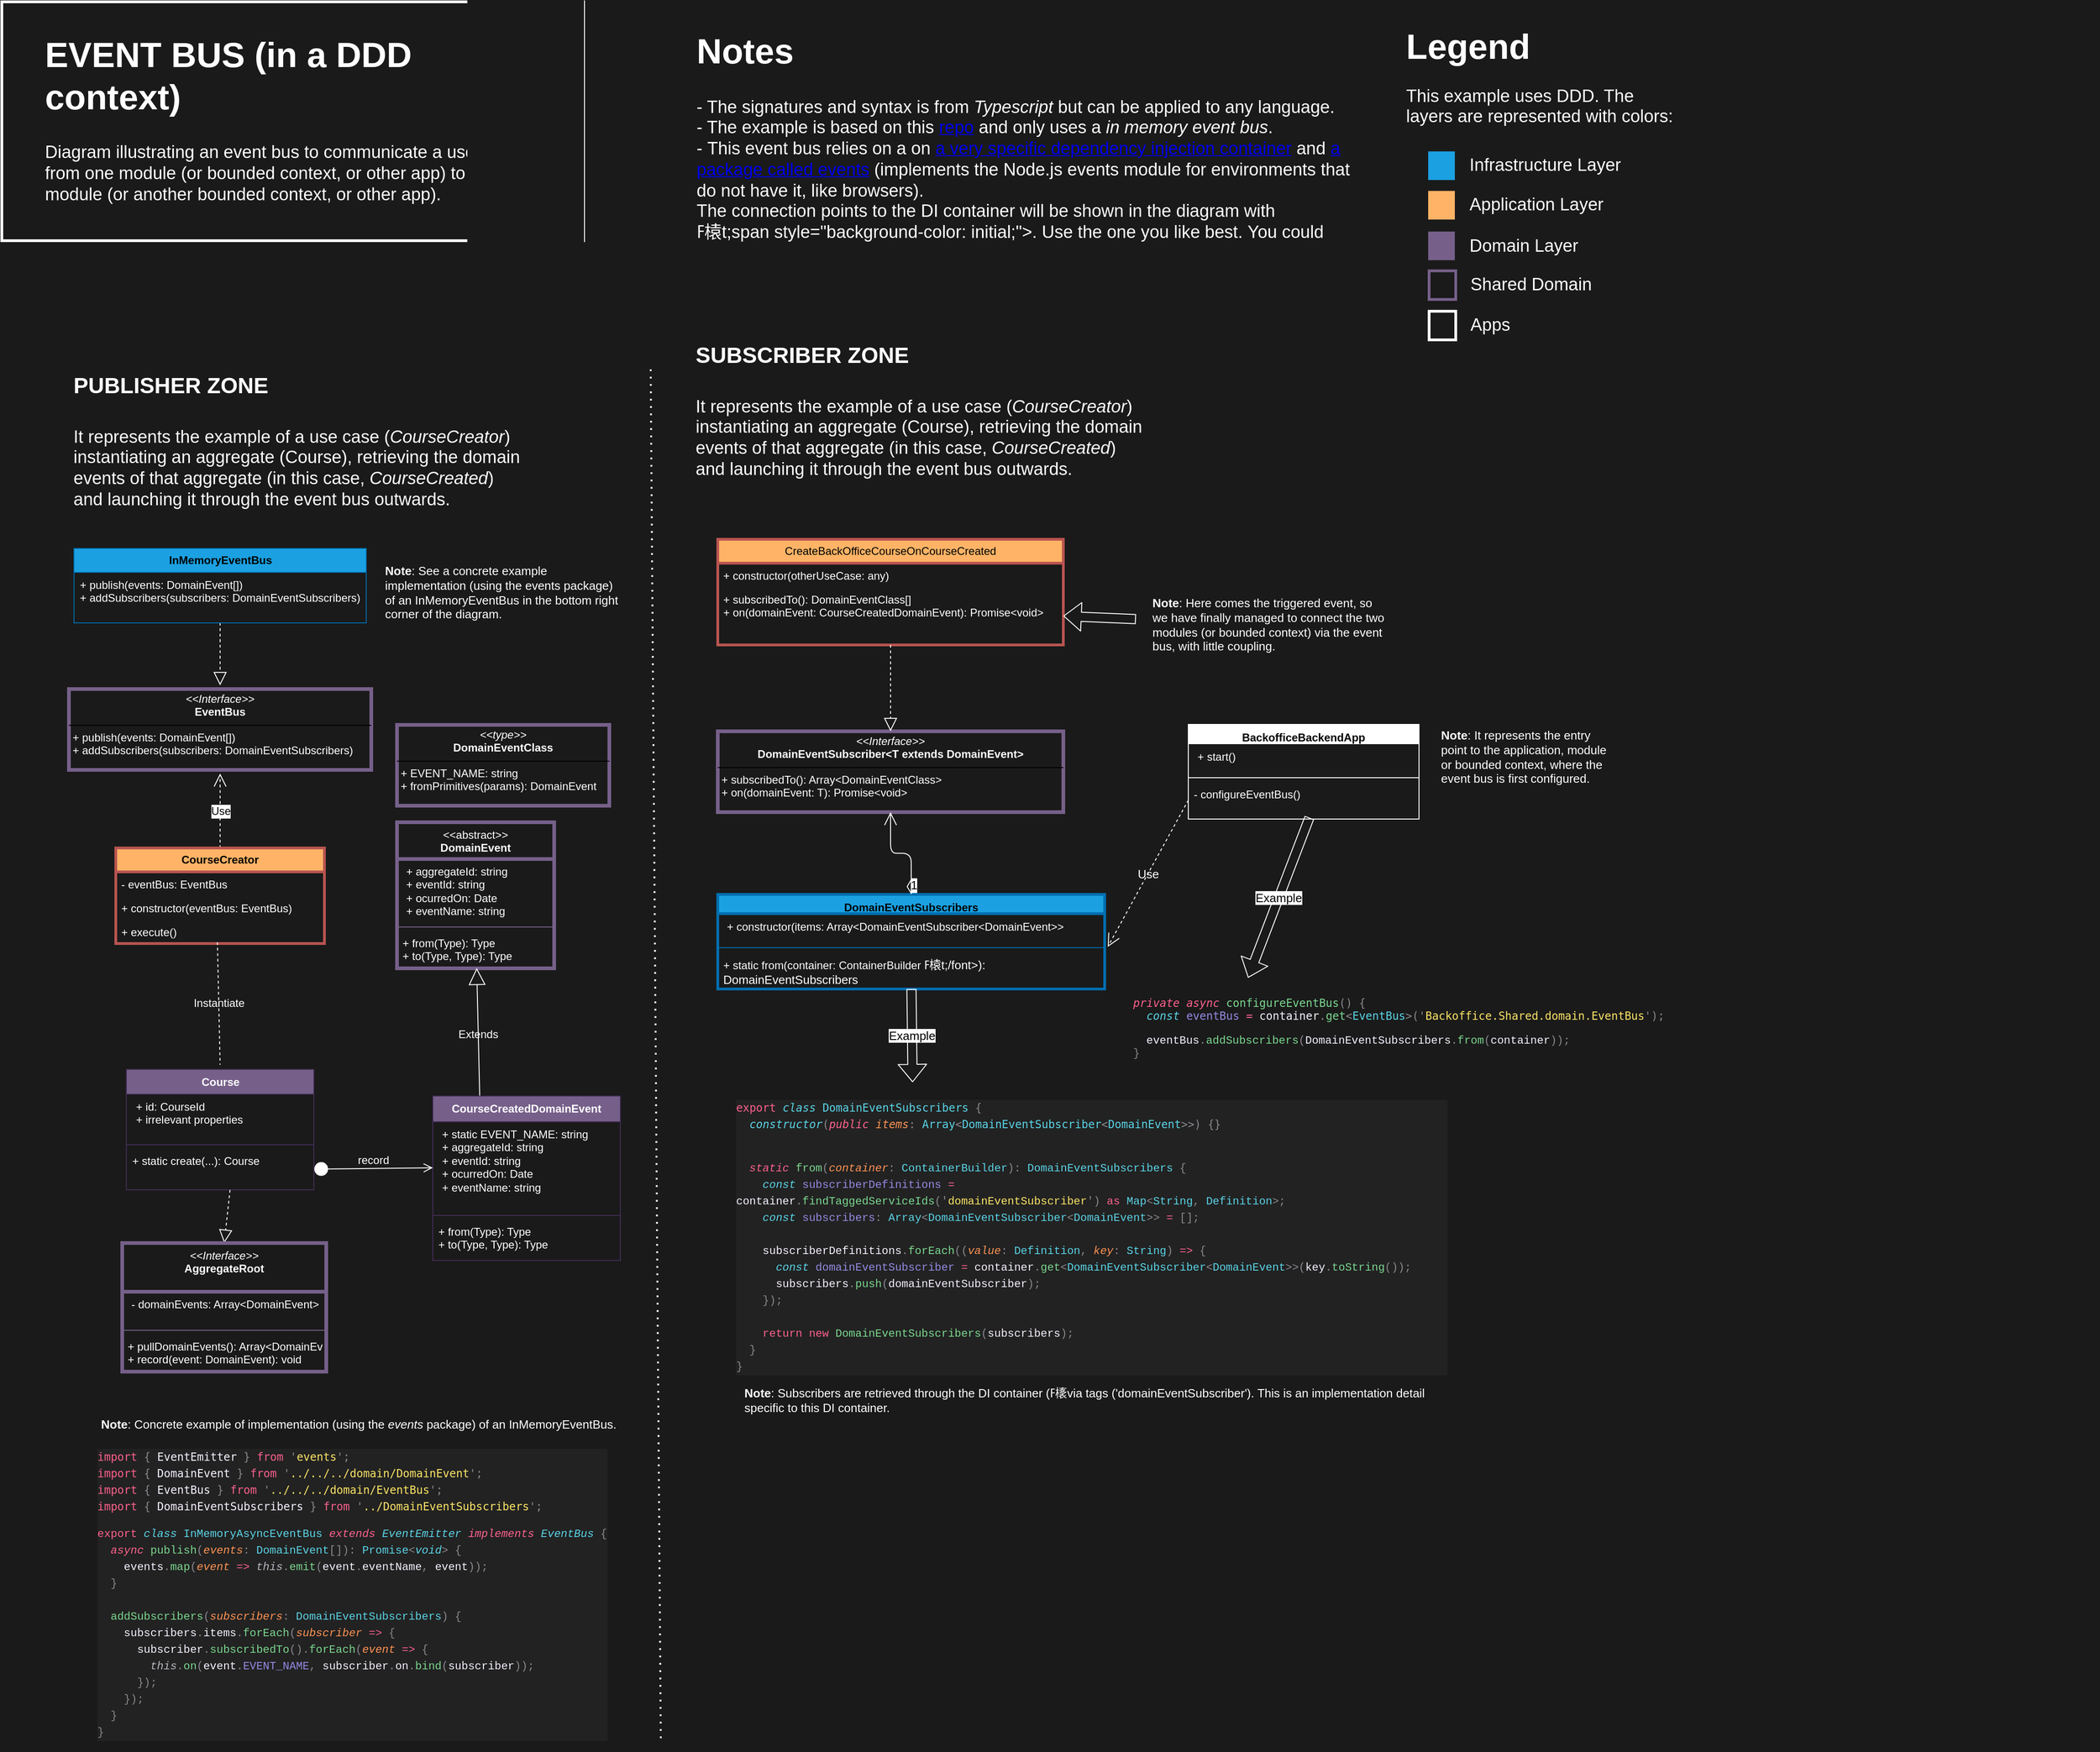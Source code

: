 <mxfile version="24.7.0" type="github">
  <diagram name="Page-1" id="PpiAXuhMJfuU2TDgkUnG">
    <mxGraphModel dx="3420" dy="2570" grid="0" gridSize="10" guides="1" tooltips="1" connect="1" arrows="1" fold="1" page="0" pageScale="1" pageWidth="1169" pageHeight="827" background="#1A1A1A" math="0" shadow="0">
      <root>
        <mxCell id="0" />
        <mxCell id="1" parent="0" />
        <mxCell id="10" value="" style="endArrow=none;dashed=1;html=1;dashPattern=1 3;strokeWidth=2;fontSize=24;strokeColor=#FFFFFF;" parent="1" edge="1">
          <mxGeometry width="50" height="50" relative="1" as="geometry">
            <mxPoint x="730" y="1555" as="sourcePoint" />
            <mxPoint x="719" y="65" as="targetPoint" />
          </mxGeometry>
        </mxCell>
        <mxCell id="118" value="" style="group;fontColor=#FFFFFF;" parent="1" vertex="1" connectable="0">
          <mxGeometry x="86" y="41" width="603" height="1115" as="geometry" />
        </mxCell>
        <mxCell id="zb47WEXeL8YfLTE8eIld-2" value="&lt;font color=&quot;#ffffff&quot;&gt;&lt;span style=&quot;font-weight: normal;&quot;&gt;&amp;lt;&amp;lt;abstract&amp;gt;&amp;gt;&lt;/span&gt;&lt;br&gt;DomainEvent&lt;/font&gt;" style="swimlane;fontStyle=1;align=center;verticalAlign=top;childLayout=stackLayout;horizontal=1;startSize=40;horizontalStack=0;resizeParent=1;resizeParentMax=0;resizeLast=0;collapsible=1;marginBottom=0;whiteSpace=wrap;html=1;strokeWidth=4;strokeColor=#76608A;fillColor=none;" parent="118" vertex="1">
          <mxGeometry x="357" y="517" width="171" height="159" as="geometry">
            <mxRectangle x="448" y="565" width="95" height="26" as="alternateBounds" />
          </mxGeometry>
        </mxCell>
        <mxCell id="zb47WEXeL8YfLTE8eIld-3" value="&lt;p style=&quot;margin: 0px 0px 0px 4px;&quot;&gt;&lt;font color=&quot;#ffffff&quot;&gt;+ aggregateId: string&lt;br&gt;+ eventId: string&lt;/font&gt;&lt;/p&gt;&lt;p style=&quot;margin: 0px 0px 0px 4px;&quot;&gt;&lt;font color=&quot;#ffffff&quot;&gt;+ ocurredOn: Date&lt;/font&gt;&lt;/p&gt;&lt;p style=&quot;margin: 0px 0px 0px 4px;&quot;&gt;&lt;font color=&quot;#ffffff&quot;&gt;+ eventName: string&lt;/font&gt;&lt;/p&gt;" style="text;strokeColor=none;fillColor=none;align=left;verticalAlign=top;spacingLeft=4;spacingRight=4;overflow=hidden;rotatable=0;points=[[0,0.5],[1,0.5]];portConstraint=eastwest;whiteSpace=wrap;html=1;" parent="zb47WEXeL8YfLTE8eIld-2" vertex="1">
          <mxGeometry y="40" width="171" height="70" as="geometry" />
        </mxCell>
        <mxCell id="zb47WEXeL8YfLTE8eIld-4" value="" style="line;strokeWidth=1;fillColor=none;align=left;verticalAlign=middle;spacingTop=-1;spacingLeft=3;spacingRight=3;rotatable=0;labelPosition=right;points=[];portConstraint=eastwest;strokeColor=inherit;" parent="zb47WEXeL8YfLTE8eIld-2" vertex="1">
          <mxGeometry y="110" width="171" height="8" as="geometry" />
        </mxCell>
        <mxCell id="zb47WEXeL8YfLTE8eIld-5" value="&lt;font color=&quot;#ffffff&quot;&gt;+ from(Type): Type&lt;br&gt;+ to(Type, Type): Type&lt;/font&gt;" style="text;strokeColor=none;fillColor=none;align=left;verticalAlign=top;spacingLeft=4;spacingRight=4;overflow=hidden;rotatable=0;points=[[0,0.5],[1,0.5]];portConstraint=eastwest;whiteSpace=wrap;html=1;" parent="zb47WEXeL8YfLTE8eIld-2" vertex="1">
          <mxGeometry y="118" width="171" height="41" as="geometry" />
        </mxCell>
        <mxCell id="zb47WEXeL8YfLTE8eIld-16" value="&lt;p style=&quot;margin:0px;margin-top:4px;text-align:center;&quot;&gt;&lt;font color=&quot;#ffffff&quot;&gt;&lt;i&gt;&amp;lt;&amp;lt;Interface&amp;gt;&amp;gt;&lt;/i&gt;&lt;br&gt;&lt;b&gt;EventBus&lt;/b&gt;&lt;/font&gt;&lt;/p&gt;&lt;hr size=&quot;1&quot; style=&quot;border-style:solid;&quot;&gt;&lt;p style=&quot;margin:0px;margin-left:4px;&quot;&gt;&lt;font color=&quot;#ffffff&quot;&gt;+ publish(events: DomainEvent[])&lt;br&gt;+ addSubscribers(subscribers: DomainEventSubscribers)&lt;/font&gt;&lt;/p&gt;&lt;p style=&quot;margin:0px;margin-left:4px;&quot;&gt;&lt;br&gt;&lt;/p&gt;" style="verticalAlign=top;align=left;overflow=fill;html=1;whiteSpace=wrap;fillColor=none;strokeColor=#76608A;strokeWidth=4;perimeterSpacing=4;" parent="118" vertex="1">
          <mxGeometry y="372" width="329" height="88" as="geometry" />
        </mxCell>
        <mxCell id="zb47WEXeL8YfLTE8eIld-17" value="Use" style="endArrow=open;endSize=12;dashed=1;html=1;rounded=0;fontSize=12;curved=1;exitX=0.5;exitY=0;exitDx=0;exitDy=0;entryX=0.5;entryY=1;entryDx=0;entryDy=0;strokeColor=#FFFFFF;" parent="118" source="zb47WEXeL8YfLTE8eIld-31" target="zb47WEXeL8YfLTE8eIld-16" edge="1">
          <mxGeometry width="160" relative="1" as="geometry">
            <mxPoint x="165.5" y="586" as="sourcePoint" />
            <mxPoint x="139" y="470" as="targetPoint" />
          </mxGeometry>
        </mxCell>
        <mxCell id="zb47WEXeL8YfLTE8eIld-23" value="" style="endArrow=block;dashed=1;endFill=0;endSize=12;html=1;rounded=0;fontSize=12;curved=1;entryX=0.5;entryY=0;entryDx=0;entryDy=0;strokeColor=#FFFFFF;" parent="118" source="66" target="zb47WEXeL8YfLTE8eIld-16" edge="1">
          <mxGeometry width="160" relative="1" as="geometry">
            <mxPoint x="164" y="323" as="sourcePoint" />
            <mxPoint x="129" y="441" as="targetPoint" />
          </mxGeometry>
        </mxCell>
        <mxCell id="zb47WEXeL8YfLTE8eIld-24" value="Extends" style="endArrow=block;endSize=16;endFill=0;html=1;rounded=0;fontSize=12;curved=1;exitX=0.25;exitY=0;exitDx=0;exitDy=0;entryX=0.507;entryY=0.99;entryDx=0;entryDy=0;entryPerimeter=0;strokeColor=#FFFFFF;targetPerimeterSpacing=0;spacing=9;spacingTop=4;spacingLeft=0;fontColor=#FFFFFF;labelBackgroundColor=none;" parent="118" source="47" target="zb47WEXeL8YfLTE8eIld-5" edge="1">
          <mxGeometry width="160" relative="1" as="geometry">
            <mxPoint x="442.5" y="752" as="sourcePoint" />
            <mxPoint x="-173.5" y="857" as="targetPoint" />
          </mxGeometry>
        </mxCell>
        <mxCell id="zb47WEXeL8YfLTE8eIld-31" value="&lt;font color=&quot;#000000&quot;&gt;&lt;b&gt;CourseCreator&lt;/b&gt;&lt;/font&gt;" style="swimlane;fontStyle=0;childLayout=stackLayout;horizontal=1;startSize=26;fillColor=#FFB366;horizontalStack=0;resizeParent=1;resizeParentMax=0;resizeLast=0;collapsible=1;marginBottom=0;whiteSpace=wrap;html=1;swimlaneFillColor=none;strokeColor=#b85450;strokeWidth=3;" parent="118" vertex="1">
          <mxGeometry x="51" y="545" width="227" height="104" as="geometry" />
        </mxCell>
        <mxCell id="zb47WEXeL8YfLTE8eIld-32" value="&lt;font color=&quot;#ffffff&quot;&gt;- eventBus: EventBus&lt;/font&gt;" style="text;strokeColor=none;fillColor=none;align=left;verticalAlign=top;spacingLeft=4;spacingRight=4;overflow=hidden;rotatable=0;points=[[0,0.5],[1,0.5]];portConstraint=eastwest;whiteSpace=wrap;html=1;" parent="zb47WEXeL8YfLTE8eIld-31" vertex="1">
          <mxGeometry y="26" width="227" height="26" as="geometry" />
        </mxCell>
        <mxCell id="zb47WEXeL8YfLTE8eIld-33" value="&lt;font color=&quot;#ffffff&quot;&gt;+ constructor(eventBus: EventBus)&lt;/font&gt;" style="text;strokeColor=none;fillColor=none;align=left;verticalAlign=top;spacingLeft=4;spacingRight=4;overflow=hidden;rotatable=0;points=[[0,0.5],[1,0.5]];portConstraint=eastwest;whiteSpace=wrap;html=1;" parent="zb47WEXeL8YfLTE8eIld-31" vertex="1">
          <mxGeometry y="52" width="227" height="26" as="geometry" />
        </mxCell>
        <mxCell id="zb47WEXeL8YfLTE8eIld-34" value="&lt;font color=&quot;#ffffff&quot;&gt;+ execute()&lt;/font&gt;" style="text;strokeColor=none;fillColor=none;align=left;verticalAlign=top;spacingLeft=4;spacingRight=4;overflow=hidden;rotatable=0;points=[[0,0.5],[1,0.5]];portConstraint=eastwest;whiteSpace=wrap;html=1;" parent="zb47WEXeL8YfLTE8eIld-31" vertex="1">
          <mxGeometry y="78" width="227" height="26" as="geometry" />
        </mxCell>
        <mxCell id="8" value="&lt;h1&gt;&lt;font color=&quot;#ffffff&quot; style=&quot;font-size: 24px;&quot;&gt;PUBLISHER ZONE&lt;/font&gt;&lt;/h1&gt;&lt;p&gt;&lt;font color=&quot;#ffffff&quot;&gt;It represents the example of a use case (&lt;i&gt;CourseCreator&lt;/i&gt;) instantiating an aggregate (Course), retrieving the domain events of that aggregate (in this case, &lt;i&gt;CourseCreated&lt;/i&gt;) and launching it through the event bus outwards.&lt;/font&gt;&lt;br&gt;&lt;/p&gt;" style="text;html=1;strokeColor=none;fillColor=none;spacing=5;spacingTop=-20;whiteSpace=wrap;overflow=hidden;rounded=0;fontSize=19;" parent="118" vertex="1">
          <mxGeometry width="499" height="187" as="geometry" />
        </mxCell>
        <mxCell id="21" value="&lt;p style=&quot;margin:0px;margin-top:4px;text-align:center;&quot;&gt;&lt;font color=&quot;#ffffff&quot;&gt;&lt;i&gt;&amp;lt;&amp;lt;type&amp;gt;&amp;gt;&lt;/i&gt;&lt;br&gt;&lt;b&gt;DomainEventClass&lt;/b&gt;&lt;/font&gt;&lt;/p&gt;&lt;hr size=&quot;1&quot; style=&quot;border-style:solid;&quot;&gt;&lt;p style=&quot;margin:0px;margin-left:4px;&quot;&gt;&lt;font color=&quot;#ffffff&quot;&gt;+ EVENT_NAME: string&lt;/font&gt;&lt;/p&gt;&lt;p style=&quot;margin:0px;margin-left:4px;&quot;&gt;&lt;font color=&quot;#ffffff&quot;&gt;+ fromPrimitives(params): DomainEvent&lt;/font&gt;&lt;/p&gt;" style="verticalAlign=top;align=left;overflow=fill;html=1;whiteSpace=wrap;strokeWidth=4;strokeColor=#76608A;fillColor=none;" parent="118" vertex="1">
          <mxGeometry x="357" y="411" width="231" height="88" as="geometry" />
        </mxCell>
        <mxCell id="47" value="&lt;b&gt;CourseCreatedDomainEvent&lt;/b&gt;" style="swimlane;fontStyle=1;align=center;verticalAlign=top;childLayout=stackLayout;horizontal=1;startSize=28;horizontalStack=0;resizeParent=1;resizeParentMax=0;resizeLast=0;collapsible=1;marginBottom=0;whiteSpace=wrap;html=1;fillColor=#76608A;fontColor=#ffffff;strokeColor=#432D57;" parent="118" vertex="1">
          <mxGeometry x="396" y="815" width="204" height="179" as="geometry">
            <mxRectangle x="-103" y="373" width="95" height="26" as="alternateBounds" />
          </mxGeometry>
        </mxCell>
        <mxCell id="48" value="&lt;p style=&quot;margin: 0px 0px 0px 4px;&quot;&gt;&lt;font color=&quot;#ffffff&quot;&gt;+ static EVENT_NAME: string&lt;br&gt;+ aggregateId: string&lt;br&gt;+ eventId: string&lt;/font&gt;&lt;/p&gt;&lt;p style=&quot;margin: 0px 0px 0px 4px;&quot;&gt;&lt;font color=&quot;#ffffff&quot;&gt;+ ocurredOn: Date&lt;/font&gt;&lt;/p&gt;&lt;p style=&quot;margin: 0px 0px 0px 4px;&quot;&gt;&lt;font color=&quot;#ffffff&quot;&gt;+ eventName: string&lt;/font&gt;&lt;/p&gt;" style="text;strokeColor=none;fillColor=none;align=left;verticalAlign=top;spacingLeft=4;spacingRight=4;overflow=hidden;rotatable=0;points=[[0,0.5],[1,0.5]];portConstraint=eastwest;whiteSpace=wrap;html=1;" parent="47" vertex="1">
          <mxGeometry y="28" width="204" height="98" as="geometry" />
        </mxCell>
        <mxCell id="49" value="" style="line;strokeWidth=1;fillColor=none;align=left;verticalAlign=middle;spacingTop=-1;spacingLeft=3;spacingRight=3;rotatable=0;labelPosition=right;points=[];portConstraint=eastwest;strokeColor=inherit;" parent="47" vertex="1">
          <mxGeometry y="126" width="204" height="8" as="geometry" />
        </mxCell>
        <mxCell id="50" value="&lt;font color=&quot;#ffffff&quot;&gt;+ from(Type): Type&lt;br&gt;+ to(Type, Type): Type&lt;/font&gt;" style="text;strokeColor=none;fillColor=none;align=left;verticalAlign=top;spacingLeft=4;spacingRight=4;overflow=hidden;rotatable=0;points=[[0,0.5],[1,0.5]];portConstraint=eastwest;whiteSpace=wrap;html=1;" parent="47" vertex="1">
          <mxGeometry y="134" width="204" height="45" as="geometry" />
        </mxCell>
        <mxCell id="55" value="Instantiate" style="endArrow=none;endSize=12;dashed=1;html=1;rounded=0;fontSize=12;curved=1;exitX=0.487;exitY=0.949;exitDx=0;exitDy=0;entryX=0.5;entryY=0;entryDx=0;entryDy=0;exitPerimeter=0;strokeColor=#FFFFFF;labelBackgroundColor=none;fontColor=#FFFFFF;" parent="118" source="zb47WEXeL8YfLTE8eIld-34" target="51" edge="1">
          <mxGeometry width="160" relative="1" as="geometry">
            <mxPoint x="161.549" y="647.674" as="sourcePoint" />
            <mxPoint x="163.5" y="802" as="targetPoint" />
          </mxGeometry>
        </mxCell>
        <mxCell id="51" value="&lt;b&gt;Course&lt;/b&gt;" style="swimlane;fontStyle=1;align=center;verticalAlign=top;childLayout=stackLayout;horizontal=1;startSize=27;horizontalStack=0;resizeParent=1;resizeParentMax=0;resizeLast=0;collapsible=1;marginBottom=0;whiteSpace=wrap;html=1;fillColor=#76608A;strokeColor=#432D57;fontColor=#ffffff;perimeterSpacing=5;fillStyle=solid;" parent="118" vertex="1">
          <mxGeometry x="62.5" y="786" width="204" height="131" as="geometry">
            <mxRectangle x="-103" y="373" width="95" height="26" as="alternateBounds" />
          </mxGeometry>
        </mxCell>
        <mxCell id="52" value="&lt;p style=&quot;margin: 0px 0px 0px 4px;&quot;&gt;&lt;font color=&quot;#ffffff&quot;&gt;+ id: CourseId&lt;br&gt;+ irrelevant properties&lt;/font&gt;&lt;/p&gt;" style="text;strokeColor=none;fillColor=none;align=left;verticalAlign=top;spacingLeft=4;spacingRight=4;overflow=hidden;rotatable=0;points=[[0,0.5],[1,0.5]];portConstraint=eastwest;whiteSpace=wrap;html=1;" parent="51" vertex="1">
          <mxGeometry y="27" width="204" height="51" as="geometry" />
        </mxCell>
        <mxCell id="53" value="" style="line;strokeWidth=1;fillColor=none;align=left;verticalAlign=middle;spacingTop=-1;spacingLeft=3;spacingRight=3;rotatable=0;labelPosition=right;points=[];portConstraint=eastwest;strokeColor=inherit;" parent="51" vertex="1">
          <mxGeometry y="78" width="204" height="8" as="geometry" />
        </mxCell>
        <mxCell id="54" value="&lt;font color=&quot;#ffffff&quot;&gt;+ static create(...): Course&lt;/font&gt;" style="text;strokeColor=none;fillColor=none;align=left;verticalAlign=top;spacingLeft=4;spacingRight=4;overflow=hidden;rotatable=0;points=[[0,0.5],[1,0.5]];portConstraint=eastwest;whiteSpace=wrap;html=1;" parent="51" vertex="1">
          <mxGeometry y="86" width="204" height="45" as="geometry" />
        </mxCell>
        <mxCell id="zb47WEXeL8YfLTE8eIld-44" value="record" style="html=1;verticalAlign=bottom;startArrow=circle;startFill=1;endArrow=open;startSize=6;endSize=8;curved=0;rounded=0;fontSize=12;exitX=1;exitY=0.5;exitDx=0;exitDy=0;strokeColor=#FFFFFF;fontColor=#FFFFFF;labelBackgroundColor=none;" parent="118" source="54" target="48" edge="1">
          <mxGeometry width="80" relative="1" as="geometry">
            <mxPoint x="237.5" y="827" as="sourcePoint" />
            <mxPoint x="387.5" y="767" as="targetPoint" />
          </mxGeometry>
        </mxCell>
        <mxCell id="62" value="" style="endArrow=block;dashed=1;endFill=0;endSize=12;html=1;fontSize=13;entryX=0.5;entryY=0;entryDx=0;entryDy=0;exitX=0.553;exitY=1.004;exitDx=0;exitDy=0;exitPerimeter=0;strokeColor=#FFFFFF;" parent="118" source="54" target="okPV1dCqzzmtESVqgnhw-129" edge="1">
          <mxGeometry width="160" relative="1" as="geometry">
            <mxPoint x="-128" y="837" as="sourcePoint" />
            <mxPoint x="174.5" y="1001" as="targetPoint" />
          </mxGeometry>
        </mxCell>
        <mxCell id="63" value="&lt;font color=&quot;#000000&quot;&gt;&lt;b&gt;InMemoryEventBus&lt;/b&gt;&lt;/font&gt;" style="swimlane;fontStyle=0;childLayout=stackLayout;horizontal=1;startSize=26;fillColor=#1BA1E2;horizontalStack=0;resizeParent=1;resizeParentMax=0;resizeLast=0;collapsible=1;marginBottom=0;whiteSpace=wrap;html=1;swimlaneFillColor=none;strokeColor=#006EAF;fontColor=#ffffff;" parent="118" vertex="1">
          <mxGeometry x="5.5" y="219" width="318" height="81" as="geometry" />
        </mxCell>
        <mxCell id="66" value="&lt;font color=&quot;#ffffff&quot;&gt;+ publish(events: DomainEvent[])&lt;br&gt;+ addSubscribers(subscribers: DomainEventSubscribers)&lt;/font&gt;" style="text;strokeColor=none;fillColor=none;align=left;verticalAlign=top;spacingLeft=4;spacingRight=4;overflow=hidden;rotatable=0;points=[[0,0.5],[1,0.5]];portConstraint=eastwest;whiteSpace=wrap;html=1;" parent="63" vertex="1">
          <mxGeometry y="26" width="318" height="55" as="geometry" />
        </mxCell>
        <mxCell id="111" value="&lt;font color=&quot;#ffffff&quot;&gt;&lt;b&gt;Note&lt;/b&gt;: See a concrete example implementation (using the events package) of an InMemoryEventBus in the bottom right corner of the diagram.&lt;/font&gt;" style="text;html=1;strokeColor=none;fillColor=none;align=left;verticalAlign=middle;whiteSpace=wrap;rounded=0;shadow=1;fillStyle=auto;fontSize=13;spacingLeft=16;" parent="118" vertex="1">
          <mxGeometry x="326" y="219" width="277" height="96" as="geometry" />
        </mxCell>
        <mxCell id="okPV1dCqzzmtESVqgnhw-129" value="&lt;i style=&quot;color: rgb(255, 255, 255); font-weight: 400; text-wrap: nowrap;&quot;&gt;&amp;lt;&amp;lt;Interface&amp;gt;&amp;gt;&lt;/i&gt;&lt;br style=&quot;color: rgb(255, 255, 255); font-weight: 400; text-wrap: nowrap;&quot;&gt;&lt;b style=&quot;color: rgb(255, 255, 255); text-wrap: nowrap;&quot;&gt;AggregateRoot&lt;/b&gt;" style="swimlane;fontStyle=1;align=center;verticalAlign=top;childLayout=stackLayout;horizontal=1;startSize=53;horizontalStack=0;resizeParent=1;resizeParentMax=0;resizeLast=0;collapsible=1;marginBottom=0;whiteSpace=wrap;html=1;strokeWidth=4;strokeColor=#76608A;fillColor=none;" vertex="1" parent="118">
          <mxGeometry x="58" y="975" width="222" height="140" as="geometry">
            <mxRectangle x="448" y="565" width="95" height="26" as="alternateBounds" />
          </mxGeometry>
        </mxCell>
        <mxCell id="okPV1dCqzzmtESVqgnhw-130" value="&lt;p style=&quot;margin: 0px 0px 0px 4px;&quot;&gt;&lt;span style=&quot;color: rgb(255, 255, 255); text-wrap: nowrap;&quot;&gt;- domainEvents: Array&amp;lt;DomainEvent&amp;gt;&lt;/span&gt;&lt;br&gt;&lt;/p&gt;" style="text;strokeColor=none;fillColor=none;align=left;verticalAlign=top;spacingLeft=4;spacingRight=4;overflow=hidden;rotatable=0;points=[[0,0.5],[1,0.5]];portConstraint=eastwest;whiteSpace=wrap;html=1;" vertex="1" parent="okPV1dCqzzmtESVqgnhw-129">
          <mxGeometry y="53" width="222" height="38" as="geometry" />
        </mxCell>
        <mxCell id="okPV1dCqzzmtESVqgnhw-131" value="" style="line;strokeWidth=1;fillColor=none;align=left;verticalAlign=middle;spacingTop=-1;spacingLeft=3;spacingRight=3;rotatable=0;labelPosition=right;points=[];portConstraint=eastwest;strokeColor=inherit;" vertex="1" parent="okPV1dCqzzmtESVqgnhw-129">
          <mxGeometry y="91" width="222" height="8" as="geometry" />
        </mxCell>
        <mxCell id="okPV1dCqzzmtESVqgnhw-132" value="&lt;span style=&quot;color: rgb(255, 255, 255); text-wrap: nowrap;&quot;&gt;+ pullDomainEvents(): Array&amp;lt;DomainEvent&amp;gt;&lt;/span&gt;&lt;br style=&quot;color: rgb(255, 255, 255); text-wrap: nowrap;&quot;&gt;&lt;span style=&quot;color: rgb(255, 255, 255); text-wrap: nowrap;&quot;&gt;+ record(event: DomainEvent): void&lt;/span&gt;" style="text;strokeColor=none;fillColor=none;align=left;verticalAlign=top;spacingLeft=4;spacingRight=4;overflow=hidden;rotatable=0;points=[[0,0.5],[1,0.5]];portConstraint=eastwest;whiteSpace=wrap;html=1;" vertex="1" parent="okPV1dCqzzmtESVqgnhw-129">
          <mxGeometry y="99" width="222" height="41" as="geometry" />
        </mxCell>
        <mxCell id="119" value="" style="group" parent="1" vertex="1" connectable="0">
          <mxGeometry x="763" y="8" width="1532" height="1203" as="geometry" />
        </mxCell>
        <mxCell id="9" value="&lt;h1&gt;&lt;font color=&quot;#ffffff&quot; style=&quot;font-size: 24px;&quot;&gt;SUBSCRIBER ZONE&lt;/font&gt;&lt;/h1&gt;&lt;p&gt;&lt;font color=&quot;#ffffff&quot;&gt;It represents the example of a use case (&lt;i&gt;CourseCreator&lt;/i&gt;) instantiating an aggregate (Course), retrieving the domain events of that aggregate (in this case, &lt;i&gt;CourseCreated&lt;/i&gt;) and launching it through the event bus outwards.&lt;/font&gt;&lt;br&gt;&lt;/p&gt;" style="text;html=1;strokeColor=none;fillColor=none;spacing=5;spacingTop=-20;whiteSpace=wrap;overflow=hidden;rounded=0;fontSize=19;" parent="119" vertex="1">
          <mxGeometry width="499" height="187" as="geometry" />
        </mxCell>
        <mxCell id="15" value="&lt;font color=&quot;#000000&quot;&gt;CreateBackOfficeCourseOnCourseCreated&lt;/font&gt;" style="swimlane;fontStyle=0;childLayout=stackLayout;horizontal=1;startSize=26;fillColor=#FFB366;horizontalStack=0;resizeParent=1;resizeParentMax=0;resizeLast=0;collapsible=1;marginBottom=0;whiteSpace=wrap;html=1;strokeColor=#b85450;strokeWidth=3;" parent="119" vertex="1">
          <mxGeometry x="29" y="242" width="376" height="115" as="geometry" />
        </mxCell>
        <mxCell id="17" value="&lt;font color=&quot;#ffffff&quot;&gt;+ constructor(otherUseCase: any)&lt;/font&gt;" style="text;strokeColor=none;fillColor=none;align=left;verticalAlign=top;spacingLeft=4;spacingRight=4;overflow=hidden;rotatable=0;points=[[0,0.5],[1,0.5]];portConstraint=eastwest;whiteSpace=wrap;html=1;" parent="15" vertex="1">
          <mxGeometry y="26" width="376" height="26" as="geometry" />
        </mxCell>
        <mxCell id="18" value="&lt;font color=&quot;#ffffff&quot;&gt;+ subscribedTo(): DomainEventClass[]&lt;br&gt;+ on(domainEvent: CourseCreatedDomainEvent): Promise&amp;lt;void&amp;gt;&lt;/font&gt;" style="text;strokeColor=none;fillColor=none;align=left;verticalAlign=top;spacingLeft=4;spacingRight=4;overflow=hidden;rotatable=0;points=[[0,0.5],[1,0.5]];portConstraint=eastwest;whiteSpace=wrap;html=1;" parent="15" vertex="1">
          <mxGeometry y="52" width="376" height="63" as="geometry" />
        </mxCell>
        <mxCell id="20" value="&lt;p style=&quot;margin:0px;margin-top:4px;text-align:center;&quot;&gt;&lt;font color=&quot;#ffffff&quot;&gt;&lt;i&gt;&amp;lt;&amp;lt;Interface&amp;gt;&amp;gt;&lt;/i&gt;&lt;br&gt;&lt;b&gt;DomainEventSubscriber&amp;lt;T extends DomainEvent&amp;gt;&lt;/b&gt;&lt;/font&gt;&lt;/p&gt;&lt;hr size=&quot;1&quot; style=&quot;border-style:solid;&quot;&gt;&lt;p style=&quot;margin:0px;margin-left:4px;&quot;&gt;&lt;font color=&quot;#ffffff&quot;&gt;+ subscribedTo(): Array&amp;lt;DomainEventClass&amp;gt;&lt;br&gt;+ on(domainEvent: T): Promise&amp;lt;void&amp;gt;&lt;/font&gt;&lt;/p&gt;&lt;p style=&quot;margin:0px;margin-left:4px;&quot;&gt;&lt;br&gt;&lt;/p&gt;" style="verticalAlign=top;align=left;overflow=fill;html=1;whiteSpace=wrap;strokeWidth=4;strokeColor=#76608A;fillColor=none;" parent="119" vertex="1">
          <mxGeometry x="29" y="451" width="376" height="88" as="geometry" />
        </mxCell>
        <mxCell id="22" value="" style="endArrow=block;dashed=1;endFill=0;endSize=12;html=1;fontSize=24;entryX=0.5;entryY=0;entryDx=0;entryDy=0;strokeColor=#FFFFFF;" parent="119" source="18" target="20" edge="1">
          <mxGeometry width="160" relative="1" as="geometry">
            <mxPoint x="157" y="360" as="sourcePoint" />
            <mxPoint x="97" y="419" as="targetPoint" />
          </mxGeometry>
        </mxCell>
        <mxCell id="25" value="" style="shape=flexArrow;endArrow=classic;html=1;fontSize=10;entryX=1;entryY=0.5;entryDx=0;entryDy=0;strokeColor=#FFFFFF;" parent="119" source="113" target="18" edge="1">
          <mxGeometry width="50" height="50" relative="1" as="geometry">
            <mxPoint x="470" y="325.5" as="sourcePoint" />
            <mxPoint x="554" y="403" as="targetPoint" />
          </mxGeometry>
        </mxCell>
        <mxCell id="28" value="&lt;b&gt;&lt;font color=&quot;#000000&quot;&gt;DomainEventSubscribers&lt;/font&gt;&lt;/b&gt;" style="swimlane;fontStyle=1;align=center;verticalAlign=top;childLayout=stackLayout;horizontal=1;startSize=21;horizontalStack=0;resizeParent=1;resizeParentMax=0;resizeLast=0;collapsible=1;marginBottom=0;whiteSpace=wrap;html=1;fillColor=#1ba1e2;fontColor=#ffffff;strokeColor=#006EAF;strokeWidth=3;" parent="119" vertex="1">
          <mxGeometry x="29" y="628.5" width="421" height="103" as="geometry">
            <mxRectangle x="-103" y="373" width="95" height="26" as="alternateBounds" />
          </mxGeometry>
        </mxCell>
        <mxCell id="29" value="&lt;p style=&quot;margin: 0px 0px 0px 4px;&quot;&gt;&lt;font color=&quot;#ffffff&quot;&gt;+ constructor(items: Array&amp;lt;DomainEventSubscriber&amp;lt;DomainEvent&amp;gt;&amp;gt;&lt;/font&gt;&lt;br&gt;&lt;/p&gt;" style="text;strokeColor=none;fillColor=none;align=left;verticalAlign=top;spacingLeft=4;spacingRight=4;overflow=hidden;rotatable=0;points=[[0,0.5],[1,0.5]];portConstraint=eastwest;whiteSpace=wrap;html=1;" parent="28" vertex="1">
          <mxGeometry y="21" width="421" height="33" as="geometry" />
        </mxCell>
        <mxCell id="30" value="" style="line;strokeWidth=1;fillColor=none;align=left;verticalAlign=middle;spacingTop=-1;spacingLeft=3;spacingRight=3;rotatable=0;labelPosition=right;points=[];portConstraint=eastwest;strokeColor=inherit;" parent="28" vertex="1">
          <mxGeometry y="54" width="421" height="8" as="geometry" />
        </mxCell>
        <mxCell id="31" value="&lt;font color=&quot;#ffffff&quot;&gt;+ static from(container: ContainerBuilder&amp;nbsp;&lt;font style=&quot;font-size: 13px;&quot;&gt;ߓ榬t;/font&amp;gt;): DomainEventSubscribers&lt;/font&gt;&lt;/font&gt;" style="text;strokeColor=none;fillColor=none;align=left;verticalAlign=top;spacingLeft=4;spacingRight=4;overflow=hidden;rotatable=0;points=[[0,0.5],[1,0.5]];portConstraint=eastwest;whiteSpace=wrap;html=1;" parent="28" vertex="1">
          <mxGeometry y="62" width="421" height="41" as="geometry" />
        </mxCell>
        <mxCell id="32" value="&lt;b&gt;BackofficeBackendApp&lt;/b&gt;" style="swimlane;fontStyle=1;align=center;verticalAlign=top;childLayout=stackLayout;horizontal=1;startSize=21;horizontalStack=0;resizeParent=1;resizeParentMax=0;resizeLast=0;collapsible=1;marginBottom=0;whiteSpace=wrap;html=1;strokeColor=#FFFFFF;" parent="119" vertex="1">
          <mxGeometry x="541" y="443.5" width="251" height="103" as="geometry">
            <mxRectangle x="-103" y="373" width="95" height="26" as="alternateBounds" />
          </mxGeometry>
        </mxCell>
        <mxCell id="33" value="&lt;p style=&quot;margin: 0px 0px 0px 4px;&quot;&gt;&lt;font color=&quot;#ffffff&quot;&gt;+ start()&lt;/font&gt;&lt;br&gt;&lt;/p&gt;" style="text;strokeColor=none;fillColor=none;align=left;verticalAlign=top;spacingLeft=4;spacingRight=4;overflow=hidden;rotatable=0;points=[[0,0.5],[1,0.5]];portConstraint=eastwest;whiteSpace=wrap;html=1;" parent="32" vertex="1">
          <mxGeometry y="21" width="251" height="33" as="geometry" />
        </mxCell>
        <mxCell id="34" value="" style="line;strokeWidth=1;fillColor=none;align=left;verticalAlign=middle;spacingTop=-1;spacingLeft=3;spacingRight=3;rotatable=0;labelPosition=right;points=[];portConstraint=eastwest;strokeColor=inherit;" parent="32" vertex="1">
          <mxGeometry y="54" width="251" height="8" as="geometry" />
        </mxCell>
        <mxCell id="35" value="&lt;font color=&quot;#ffffff&quot;&gt;- configureEventBus()&lt;/font&gt;" style="text;strokeColor=none;fillColor=none;align=left;verticalAlign=top;spacingLeft=4;spacingRight=4;overflow=hidden;rotatable=0;points=[[0,0.5],[1,0.5]];portConstraint=eastwest;whiteSpace=wrap;html=1;" parent="32" vertex="1">
          <mxGeometry y="62" width="251" height="41" as="geometry" />
        </mxCell>
        <mxCell id="41" value="1" style="endArrow=open;html=1;endSize=12;startArrow=diamondThin;startSize=14;startFill=0;edgeStyle=orthogonalEdgeStyle;align=left;verticalAlign=bottom;fontSize=13;entryX=0.5;entryY=1;entryDx=0;entryDy=0;exitX=0.5;exitY=0;exitDx=0;exitDy=0;strokeColor=#FFFFFF;" parent="119" source="28" target="20" edge="1">
          <mxGeometry x="-1" y="3" relative="1" as="geometry">
            <mxPoint x="218" y="596" as="sourcePoint" />
            <mxPoint x="399" y="791" as="targetPoint" />
          </mxGeometry>
        </mxCell>
        <mxCell id="42" value="Use" style="endArrow=open;endSize=12;dashed=1;html=1;fontSize=13;entryX=1.008;entryY=-0.12;entryDx=0;entryDy=0;entryPerimeter=0;exitX=0;exitY=0.5;exitDx=0;exitDy=0;strokeColor=#FFFFFF;fontColor=#FFFFFF;labelBackgroundColor=none;" parent="119" source="35" target="31" edge="1">
          <mxGeometry width="160" relative="1" as="geometry">
            <mxPoint x="602" y="681" as="sourcePoint" />
            <mxPoint x="762" y="681" as="targetPoint" />
          </mxGeometry>
        </mxCell>
        <mxCell id="43" value="&lt;div style=&quot;background-color: rgb(34, 34, 34); font-family: &amp;quot;Fira Code&amp;quot;, Menlo, Monaco, &amp;quot;Courier New&amp;quot;, monospace, Menlo, Monaco, &amp;quot;Courier New&amp;quot;, monospace; font-weight: normal; font-size: 12px; line-height: 18px;&quot;&gt;&lt;pre style=&quot;color: rgb(247, 241, 255);&quot;&gt;&lt;span style=&quot;color: #fc618d;&quot;&gt;export&lt;/span&gt;&lt;span style=&quot;color: #f7f1ff;&quot;&gt; &lt;/span&gt;&lt;span style=&quot;color: #5ad4e6;font-style: italic;&quot;&gt;class&lt;/span&gt;&lt;span style=&quot;color: #f7f1ff;&quot;&gt; &lt;/span&gt;&lt;span style=&quot;color: #5ad4e6;&quot;&gt;DomainEventSubscribers&lt;/span&gt;&lt;span style=&quot;color: #f7f1ff;&quot;&gt; &lt;/span&gt;&lt;span style=&quot;color: #8b888f;&quot;&gt;{&lt;br&gt;&lt;/span&gt;&lt;span style=&quot;color: #5ad4e6;font-style: italic;&quot;&gt;  constructor&lt;/span&gt;&lt;span style=&quot;color: #8b888f;&quot;&gt;(&lt;/span&gt;&lt;span style=&quot;color: #fc618d;font-style: italic;&quot;&gt;public&lt;/span&gt;&lt;span style=&quot;color: #f7f1ff;&quot;&gt; &lt;/span&gt;&lt;span style=&quot;color: #fd9353;font-style: italic;&quot;&gt;items&lt;/span&gt;&lt;span style=&quot;color: #8b888f;&quot;&gt;:&lt;/span&gt;&lt;span style=&quot;color: #f7f1ff;&quot;&gt; &lt;/span&gt;&lt;span style=&quot;color: #5ad4e6;&quot;&gt;Array&lt;/span&gt;&lt;span style=&quot;color: #8b888f;&quot;&gt;&amp;lt;&lt;/span&gt;&lt;span style=&quot;color: #5ad4e6;&quot;&gt;DomainEventSubscriber&lt;/span&gt;&lt;span style=&quot;color: #8b888f;&quot;&gt;&amp;lt;&lt;/span&gt;&lt;span style=&quot;color: #5ad4e6;&quot;&gt;DomainEvent&lt;/span&gt;&lt;span style=&quot;color: #8b888f;&quot;&gt;&amp;gt;&amp;gt;)&lt;/span&gt;&lt;span style=&quot;color: #f7f1ff;&quot;&gt; &lt;/span&gt;&lt;span style=&quot;color: #8b888f;&quot;&gt;{}&lt;/span&gt;&lt;/pre&gt;&lt;br&gt;&lt;div style=&quot;color: rgb(247, 241, 255);&quot;&gt;&lt;span style=&quot;color: #f7f1ff;&quot;&gt;&lt;/span&gt;&lt;span style=&quot;color: #fc618d;font-style: italic;&quot;&gt;&amp;nbsp; static&lt;/span&gt;&lt;span style=&quot;color: #f7f1ff;&quot;&gt; &lt;/span&gt;&lt;span style=&quot;color: #7bd88f;&quot;&gt;from&lt;/span&gt;&lt;span style=&quot;color: #8b888f;&quot;&gt;(&lt;/span&gt;&lt;span style=&quot;color: #fd9353;font-style: italic;&quot;&gt;container&lt;/span&gt;&lt;span style=&quot;color: #8b888f;&quot;&gt;:&lt;/span&gt;&lt;span style=&quot;color: #f7f1ff;&quot;&gt; &lt;/span&gt;&lt;span style=&quot;color: #5ad4e6;&quot;&gt;ContainerBuilder&lt;/span&gt;&lt;span style=&quot;color: #8b888f;&quot;&gt;):&lt;/span&gt;&lt;span style=&quot;color: #f7f1ff;&quot;&gt; &lt;/span&gt;&lt;span style=&quot;color: #5ad4e6;&quot;&gt;DomainEventSubscribers&lt;/span&gt;&lt;span style=&quot;color: #f7f1ff;&quot;&gt; &lt;/span&gt;&lt;span style=&quot;color: #8b888f;&quot;&gt;{&lt;/span&gt;&lt;/div&gt;&lt;div style=&quot;&quot;&gt;&lt;span style=&quot;color: #f7f1ff;&quot;&gt;&lt;/span&gt;&lt;span style=&quot;color: rgb(90, 212, 230); font-style: italic;&quot;&gt;&amp;nbsp; &amp;nbsp; const&lt;/span&gt;&lt;span style=&quot;color: rgb(247, 241, 255);&quot;&gt; &lt;/span&gt;&lt;span style=&quot;color: rgb(148, 138, 227);&quot;&gt;subscriberDefinitions&lt;/span&gt;&lt;span style=&quot;color: rgb(247, 241, 255);&quot;&gt; &lt;/span&gt;&lt;span style=&quot;color: rgb(252, 97, 141);&quot;&gt;=&lt;/span&gt;&lt;span style=&quot;color: rgb(247, 241, 255);&quot;&gt; container&lt;/span&gt;&lt;span style=&quot;color: rgb(139, 136, 143);&quot;&gt;.&lt;/span&gt;&lt;span style=&quot;color: rgb(123, 216, 143);&quot;&gt;findTaggedServiceIds&lt;/span&gt;&lt;span style=&quot;color: rgb(139, 136, 143);&quot;&gt;(&lt;/span&gt;&lt;span style=&quot;color: rgb(139, 136, 143);&quot;&gt;&#39;&lt;/span&gt;&lt;span style=&quot;color: rgb(252, 229, 102);&quot;&gt;domainEventSubscriber&lt;/span&gt;&lt;span style=&quot;color: rgb(139, 136, 143);&quot;&gt;&#39;&lt;/span&gt;&lt;span style=&quot;color: rgb(139, 136, 143);&quot;&gt;)&lt;/span&gt;&lt;font color=&quot;#f7f1ff&quot;&gt;&amp;nbsp;&lt;/font&gt;&lt;span style=&quot;color: rgb(252, 97, 141);&quot;&gt;as&lt;/span&gt;&lt;font color=&quot;#f7f1ff&quot;&gt;&amp;nbsp;&lt;/font&gt;&lt;span style=&quot;color: rgb(90, 212, 230);&quot;&gt;Map&lt;/span&gt;&lt;span style=&quot;color: rgb(139, 136, 143);&quot;&gt;&amp;lt;&lt;/span&gt;&lt;span style=&quot;color: rgb(90, 212, 230);&quot;&gt;String&lt;/span&gt;&lt;span style=&quot;color: rgb(139, 136, 143);&quot;&gt;,&lt;/span&gt;&lt;font color=&quot;#f7f1ff&quot;&gt;&amp;nbsp;&lt;/font&gt;&lt;span style=&quot;color: rgb(90, 212, 230);&quot;&gt;Definition&lt;/span&gt;&lt;span style=&quot;color: rgb(139, 136, 143);&quot;&gt;&amp;gt;;&lt;/span&gt;&lt;/div&gt;&lt;div style=&quot;color: rgb(247, 241, 255);&quot;&gt;&lt;span style=&quot;color: #f7f1ff;&quot;&gt;&lt;/span&gt;&lt;span style=&quot;color: #5ad4e6;font-style: italic;&quot;&gt;&amp;nbsp; &amp;nbsp; const&lt;/span&gt;&lt;span style=&quot;color: #f7f1ff;&quot;&gt; &lt;/span&gt;&lt;span style=&quot;color: #948ae3;&quot;&gt;subscribers&lt;/span&gt;&lt;span style=&quot;color: #8b888f;&quot;&gt;:&lt;/span&gt;&lt;span style=&quot;color: #f7f1ff;&quot;&gt; &lt;/span&gt;&lt;span style=&quot;color: #5ad4e6;&quot;&gt;Array&lt;/span&gt;&lt;span style=&quot;color: #8b888f;&quot;&gt;&amp;lt;&lt;/span&gt;&lt;span style=&quot;color: #5ad4e6;&quot;&gt;DomainEventSubscriber&lt;/span&gt;&lt;span style=&quot;color: #8b888f;&quot;&gt;&amp;lt;&lt;/span&gt;&lt;span style=&quot;color: #5ad4e6;&quot;&gt;DomainEvent&lt;/span&gt;&lt;span style=&quot;color: #8b888f;&quot;&gt;&amp;gt;&amp;gt;&lt;/span&gt;&lt;span style=&quot;color: #f7f1ff;&quot;&gt; &lt;/span&gt;&lt;span style=&quot;color: #fc618d;&quot;&gt;=&lt;/span&gt;&lt;span style=&quot;color: #f7f1ff;&quot;&gt; &lt;/span&gt;&lt;span style=&quot;color: #8b888f;&quot;&gt;[];&lt;/span&gt;&lt;/div&gt;&lt;br&gt;&lt;div style=&quot;color: rgb(247, 241, 255);&quot;&gt;&lt;span style=&quot;color: #f7f1ff;&quot;&gt;&amp;nbsp; &amp;nbsp; subscriberDefinitions&lt;/span&gt;&lt;span style=&quot;color: #8b888f;&quot;&gt;.&lt;/span&gt;&lt;span style=&quot;color: #7bd88f;&quot;&gt;forEach&lt;/span&gt;&lt;span style=&quot;color: #8b888f;&quot;&gt;((&lt;/span&gt;&lt;span style=&quot;color: #fd9353;font-style: italic;&quot;&gt;value&lt;/span&gt;&lt;span style=&quot;color: #8b888f;&quot;&gt;:&lt;/span&gt;&lt;span style=&quot;color: #f7f1ff;&quot;&gt; &lt;/span&gt;&lt;span style=&quot;color: #5ad4e6;&quot;&gt;Definition&lt;/span&gt;&lt;span style=&quot;color: #8b888f;&quot;&gt;,&lt;/span&gt;&lt;span style=&quot;color: #f7f1ff;&quot;&gt; &lt;/span&gt;&lt;span style=&quot;color: #fd9353;font-style: italic;&quot;&gt;key&lt;/span&gt;&lt;span style=&quot;color: #8b888f;&quot;&gt;:&lt;/span&gt;&lt;span style=&quot;color: #f7f1ff;&quot;&gt; &lt;/span&gt;&lt;span style=&quot;color: #5ad4e6;&quot;&gt;String&lt;/span&gt;&lt;span style=&quot;color: #8b888f;&quot;&gt;)&lt;/span&gt;&lt;span style=&quot;color: #f7f1ff;&quot;&gt; &lt;/span&gt;&lt;span style=&quot;color: #fc618d;&quot;&gt;=&amp;gt;&lt;/span&gt;&lt;span style=&quot;color: #f7f1ff;&quot;&gt; &lt;/span&gt;&lt;span style=&quot;color: #8b888f;&quot;&gt;{&lt;/span&gt;&lt;/div&gt;&lt;div style=&quot;color: rgb(247, 241, 255);&quot;&gt;&lt;span style=&quot;color: #f7f1ff;&quot;&gt;&lt;/span&gt;&lt;span style=&quot;color: #5ad4e6;font-style: italic;&quot;&gt;&amp;nbsp; &amp;nbsp; &amp;nbsp; const&lt;/span&gt;&lt;span style=&quot;color: #f7f1ff;&quot;&gt; &lt;/span&gt;&lt;span style=&quot;color: #948ae3;&quot;&gt;domainEventSubscriber&lt;/span&gt;&lt;span style=&quot;color: #f7f1ff;&quot;&gt; &lt;/span&gt;&lt;span style=&quot;color: #fc618d;&quot;&gt;=&lt;/span&gt;&lt;span style=&quot;color: #f7f1ff;&quot;&gt; container&lt;/span&gt;&lt;span style=&quot;color: #8b888f;&quot;&gt;.&lt;/span&gt;&lt;span style=&quot;color: #7bd88f;&quot;&gt;get&lt;/span&gt;&lt;span style=&quot;color: #8b888f;&quot;&gt;&amp;lt;&lt;/span&gt;&lt;span style=&quot;color: #5ad4e6;&quot;&gt;DomainEventSubscriber&lt;/span&gt;&lt;span style=&quot;color: #8b888f;&quot;&gt;&amp;lt;&lt;/span&gt;&lt;span style=&quot;color: #5ad4e6;&quot;&gt;DomainEvent&lt;/span&gt;&lt;span style=&quot;color: #8b888f;&quot;&gt;&amp;gt;&amp;gt;(&lt;/span&gt;&lt;span style=&quot;color: #f7f1ff;&quot;&gt;key&lt;/span&gt;&lt;span style=&quot;color: #8b888f;&quot;&gt;.&lt;/span&gt;&lt;span style=&quot;color: #7bd88f;&quot;&gt;toString&lt;/span&gt;&lt;span style=&quot;color: #8b888f;&quot;&gt;());&lt;/span&gt;&lt;/div&gt;&lt;div style=&quot;color: rgb(247, 241, 255);&quot;&gt;&lt;span style=&quot;color: #f7f1ff;&quot;&gt;&amp;nbsp; &amp;nbsp; &amp;nbsp; subscribers&lt;/span&gt;&lt;span style=&quot;color: #8b888f;&quot;&gt;.&lt;/span&gt;&lt;span style=&quot;color: #7bd88f;&quot;&gt;push&lt;/span&gt;&lt;span style=&quot;color: #8b888f;&quot;&gt;(&lt;/span&gt;&lt;span style=&quot;color: #f7f1ff;&quot;&gt;domainEventSubscriber&lt;/span&gt;&lt;span style=&quot;color: #8b888f;&quot;&gt;);&lt;/span&gt;&lt;/div&gt;&lt;div style=&quot;color: rgb(247, 241, 255);&quot;&gt;&lt;span style=&quot;color: #f7f1ff;&quot;&gt;&lt;/span&gt;&lt;span style=&quot;color: #8b888f;&quot;&gt;&amp;nbsp; &amp;nbsp; }&lt;/span&gt;&lt;span style=&quot;color: rgb(139, 136, 143);&quot;&gt;);&lt;/span&gt;&lt;/div&gt;&lt;br&gt;&lt;div style=&quot;color: rgb(247, 241, 255);&quot;&gt;&lt;span style=&quot;color: #f7f1ff;&quot;&gt;&lt;/span&gt;&lt;span style=&quot;color: #fc618d;&quot;&gt;&amp;nbsp; &amp;nbsp; return&lt;/span&gt;&lt;span style=&quot;color: #f7f1ff;&quot;&gt; &lt;/span&gt;&lt;span style=&quot;color: #fc618d;&quot;&gt;new&lt;/span&gt;&lt;span style=&quot;color: #f7f1ff;&quot;&gt; &lt;/span&gt;&lt;span style=&quot;color: #7bd88f;&quot;&gt;DomainEventSubscribers&lt;/span&gt;&lt;span style=&quot;color: #8b888f;&quot;&gt;(&lt;/span&gt;&lt;span style=&quot;color: #f7f1ff;&quot;&gt;subscribers&lt;/span&gt;&lt;span style=&quot;color: #8b888f;&quot;&gt;);&lt;/span&gt;&lt;/div&gt;&lt;div style=&quot;color: rgb(247, 241, 255);&quot;&gt;&lt;span style=&quot;color: #f7f1ff;&quot;&gt;&lt;/span&gt;&lt;span style=&quot;color: #8b888f;&quot;&gt;&amp;nbsp; }&lt;/span&gt;&lt;/div&gt;&lt;div style=&quot;color: rgb(247, 241, 255);&quot;&gt;&lt;span style=&quot;color: #8b888f;&quot;&gt;}&lt;/span&gt;&lt;/div&gt;&lt;/div&gt;" style="text;whiteSpace=wrap;html=1;fontSize=13;" parent="119" vertex="1">
          <mxGeometry x="47" y="833" width="776" height="326" as="geometry" />
        </mxCell>
        <mxCell id="40" value="Example" style="shape=flexArrow;endArrow=classic;html=1;fontSize=13;exitX=0.525;exitY=0.961;exitDx=0;exitDy=0;exitPerimeter=0;strokeColor=#FFFFFF;entryX=0.231;entryY=-0.016;entryDx=0;entryDy=0;entryPerimeter=0;" parent="119" source="35" target="okPV1dCqzzmtESVqgnhw-126" edge="1">
          <mxGeometry x="-0.001" width="50" height="50" relative="1" as="geometry">
            <mxPoint x="752" y="860" as="sourcePoint" />
            <mxPoint x="766.304" y="628.5" as="targetPoint" />
            <mxPoint as="offset" />
          </mxGeometry>
        </mxCell>
        <mxCell id="46" value="Example" style="shape=flexArrow;endArrow=classic;html=1;fontSize=13;entryX=0.25;entryY=0;entryDx=0;entryDy=0;strokeColor=#FFFFFF;" parent="119" source="31" target="43" edge="1">
          <mxGeometry x="-0.001" width="50" height="50" relative="1" as="geometry">
            <mxPoint x="233.005" y="749.001" as="sourcePoint" />
            <mxPoint x="322.573" y="829.1" as="targetPoint" />
            <mxPoint as="offset" />
          </mxGeometry>
        </mxCell>
        <mxCell id="59" value="&lt;font color=&quot;#ffffff&quot;&gt;&lt;b&gt;Note&lt;/b&gt;: Subscribers are retrieved through the DI container (ߓ橠via tags (&#39;domainEventSubscriber&#39;). This is an implementation detail specific to this DI container.&lt;/font&gt;" style="text;html=1;strokeColor=none;fillColor=none;align=left;verticalAlign=middle;whiteSpace=wrap;rounded=0;shadow=1;fillStyle=auto;fontSize=13;" parent="119" vertex="1">
          <mxGeometry x="56" y="1164" width="760" height="30" as="geometry" />
        </mxCell>
        <mxCell id="113" value="&lt;font color=&quot;#ffffff&quot; style=&quot;font-size: 13px;&quot;&gt;&lt;b&gt;Note&lt;/b&gt;: Here comes the triggered event, so we have finally managed to connect the two modules (or bounded context) via the event bus, with little coupling.&amp;nbsp;&lt;/font&gt;" style="text;html=1;strokeColor=none;fillColor=none;align=left;verticalAlign=middle;whiteSpace=wrap;rounded=0;shadow=1;fillStyle=auto;fontSize=13;spacingLeft=16;" parent="119" vertex="1">
          <mxGeometry x="484" y="287" width="277" height="96" as="geometry" />
        </mxCell>
        <mxCell id="114" value="&lt;font color=&quot;#ffffff&quot; style=&quot;font-size: 13px;&quot;&gt;&lt;b&gt;Note&lt;/b&gt;: It represents the entry point to the application, module or bounded context, where the event bus is first configured.&lt;/font&gt;" style="text;html=1;strokeColor=none;fillColor=none;align=left;verticalAlign=middle;whiteSpace=wrap;rounded=0;shadow=1;fillStyle=auto;fontSize=13;spacingLeft=16;" parent="119" vertex="1">
          <mxGeometry x="798" y="431" width="203" height="96" as="geometry" />
        </mxCell>
        <UserObject label="&lt;pre style=&quot;forced-color-adjust: none; color: rgb(247, 241, 255); font-size: 12px; font-style: normal; font-variant-ligatures: normal; font-variant-caps: normal; font-weight: 400; letter-spacing: normal; orphans: 2; text-align: left; text-indent: 0px; text-transform: none; widows: 2; word-spacing: 0px; -webkit-text-stroke-width: 0px; text-decoration-thickness: initial; text-decoration-style: initial; text-decoration-color: initial;&quot;&gt;&lt;span style=&quot;forced-color-adjust: none; color: rgb(252, 97, 141); font-style: italic;&quot;&gt;private&lt;/span&gt; &lt;span style=&quot;forced-color-adjust: none; color: rgb(252, 97, 141); font-style: italic;&quot;&gt;async&lt;/span&gt; &lt;span style=&quot;forced-color-adjust: none; color: rgb(123, 216, 143);&quot;&gt;configureEventBus&lt;/span&gt;&lt;span style=&quot;forced-color-adjust: none; color: rgb(139, 136, 143);&quot;&gt;()&lt;/span&gt; &lt;span style=&quot;forced-color-adjust: none; color: rgb(139, 136, 143);&quot;&gt;{&lt;br style=&quot;forced-color-adjust: none;&quot;&gt;&lt;/span&gt;&lt;span style=&quot;forced-color-adjust: none; color: rgb(90, 212, 230); font-style: italic;&quot;&gt;  const&lt;/span&gt; &lt;span style=&quot;forced-color-adjust: none; color: rgb(148, 138, 227);&quot;&gt;eventBus&lt;/span&gt; &lt;span style=&quot;forced-color-adjust: none; color: rgb(252, 97, 141);&quot;&gt;=&lt;/span&gt; container&lt;span style=&quot;forced-color-adjust: none; color: rgb(139, 136, 143);&quot;&gt;.&lt;/span&gt;&lt;span style=&quot;forced-color-adjust: none; color: rgb(123, 216, 143);&quot;&gt;get&lt;/span&gt;&lt;span style=&quot;forced-color-adjust: none; color: rgb(139, 136, 143);&quot;&gt;&amp;lt;&lt;/span&gt;&lt;span style=&quot;forced-color-adjust: none; color: rgb(90, 212, 230);&quot;&gt;EventBus&lt;/span&gt;&lt;span style=&quot;forced-color-adjust: none; color: rgb(139, 136, 143);&quot;&gt;&amp;gt;(&lt;/span&gt;&lt;span style=&quot;forced-color-adjust: none; color: rgb(139, 136, 143);&quot;&gt;&#39;&lt;/span&gt;&lt;span style=&quot;forced-color-adjust: none; color: rgb(252, 229, 102);&quot;&gt;Backoffice.Shared.domain.EventBus&lt;/span&gt;&lt;span style=&quot;forced-color-adjust: none; color: rgb(139, 136, 143);&quot;&gt;&#39;&lt;/span&gt;&lt;span style=&quot;forced-color-adjust: none; color: rgb(139, 136, 143);&quot;&gt;);&lt;/span&gt;&lt;br style=&quot;forced-color-adjust: none;&quot;&gt;&lt;/pre&gt;&lt;div style=&quot;forced-color-adjust: none; color: rgb(247, 241, 255); font-family: &amp;quot;Fira Code&amp;quot;, Menlo, Monaco, &amp;quot;Courier New&amp;quot;, monospace, Menlo, Monaco, &amp;quot;Courier New&amp;quot;, monospace; font-size: 12px; font-style: normal; font-variant-ligatures: normal; font-variant-caps: normal; font-weight: 400; letter-spacing: normal; orphans: 2; text-align: left; text-indent: 0px; text-transform: none; widows: 2; word-spacing: 0px; -webkit-text-stroke-width: 0px; white-space: normal; text-decoration-thickness: initial; text-decoration-style: initial; text-decoration-color: initial;&quot;&gt;&amp;nbsp; eventBus&lt;span style=&quot;forced-color-adjust: none; color: rgb(139, 136, 143);&quot;&gt;.&lt;/span&gt;&lt;span style=&quot;forced-color-adjust: none; color: rgb(123, 216, 143);&quot;&gt;addSubscribers&lt;/span&gt;&lt;span style=&quot;forced-color-adjust: none; color: rgb(139, 136, 143);&quot;&gt;(&lt;/span&gt;DomainEventSubscribers&lt;span style=&quot;forced-color-adjust: none; color: rgb(139, 136, 143);&quot;&gt;.&lt;/span&gt;&lt;span style=&quot;forced-color-adjust: none; color: rgb(123, 216, 143);&quot;&gt;from&lt;/span&gt;&lt;span style=&quot;forced-color-adjust: none; color: rgb(139, 136, 143);&quot;&gt;(&lt;/span&gt;container&lt;span style=&quot;forced-color-adjust: none; color: rgb(139, 136, 143);&quot;&gt;));&lt;/span&gt;&lt;/div&gt;&lt;div style=&quot;forced-color-adjust: none; color: rgb(247, 241, 255); font-family: &amp;quot;Fira Code&amp;quot;, Menlo, Monaco, &amp;quot;Courier New&amp;quot;, monospace, Menlo, Monaco, &amp;quot;Courier New&amp;quot;, monospace; font-size: 12px; font-style: normal; font-variant-ligatures: normal; font-variant-caps: normal; font-weight: 400; letter-spacing: normal; orphans: 2; text-align: left; text-indent: 0px; text-transform: none; widows: 2; word-spacing: 0px; -webkit-text-stroke-width: 0px; white-space: normal; text-decoration-thickness: initial; text-decoration-style: initial; text-decoration-color: initial;&quot;&gt;&lt;span style=&quot;forced-color-adjust: none; color: rgb(139, 136, 143);&quot;&gt;}&lt;/span&gt;&lt;/div&gt;" link="&lt;pre style=&quot;forced-color-adjust: none; color: rgb(247, 241, 255); font-size: 12px; font-style: normal; font-variant-ligatures: normal; font-variant-caps: normal; font-weight: 400; letter-spacing: normal; orphans: 2; text-align: left; text-indent: 0px; text-transform: none; widows: 2; word-spacing: 0px; -webkit-text-stroke-width: 0px; text-decoration-thickness: initial; text-decoration-style: initial; text-decoration-color: initial;&quot;&gt;&lt;span style=&quot;forced-color-adjust: none; color: rgb(252, 97, 141); font-style: italic;&quot;&gt;private&lt;/span&gt; &lt;span style=&quot;forced-color-adjust: none; color: rgb(252, 97, 141); font-style: italic;&quot;&gt;async&lt;/span&gt; &lt;span style=&quot;forced-color-adjust: none; color: rgb(123, 216, 143);&quot;&gt;configureEventBus&lt;/span&gt;&lt;span style=&quot;forced-color-adjust: none; color: rgb(139, 136, 143);&quot;&gt;()&lt;/span&gt; &lt;span style=&quot;forced-color-adjust: none; color: rgb(139, 136, 143);&quot;&gt;{&lt;br style=&quot;forced-color-adjust: none;&quot;&gt;&lt;/span&gt;&lt;span style=&quot;forced-color-adjust: none; color: rgb(90, 212, 230); font-style: italic;&quot;&gt;  const&lt;/span&gt; &lt;span style=&quot;forced-color-adjust: none; color: rgb(148, 138, 227);&quot;&gt;eventBus&lt;/span&gt; &lt;span style=&quot;forced-color-adjust: none; color: rgb(252, 97, 141);&quot;&gt;=&lt;/span&gt; container&lt;span style=&quot;forced-color-adjust: none; color: rgb(139, 136, 143);&quot;&gt;.&lt;/span&gt;&lt;span style=&quot;forced-color-adjust: none; color: rgb(123, 216, 143);&quot;&gt;get&lt;/span&gt;&lt;span style=&quot;forced-color-adjust: none; color: rgb(139, 136, 143);&quot;&gt;&amp;lt;&lt;/span&gt;&lt;span style=&quot;forced-color-adjust: none; color: rgb(90, 212, 230);&quot;&gt;EventBus&lt;/span&gt;&lt;span style=&quot;forced-color-adjust: none; color: rgb(139, 136, 143);&quot;&gt;&amp;gt;(&lt;/span&gt;&lt;span style=&quot;forced-color-adjust: none; color: rgb(139, 136, 143);&quot;&gt;&#39;&lt;/span&gt;&lt;span style=&quot;forced-color-adjust: none; color: rgb(252, 229, 102);&quot;&gt;Backoffice.Shared.domain.EventBus&lt;/span&gt;&lt;span style=&quot;forced-color-adjust: none; color: rgb(139, 136, 143);&quot;&gt;&#39;&lt;/span&gt;&lt;span style=&quot;forced-color-adjust: none; color: rgb(139, 136, 143);&quot;&gt;);&lt;/span&gt;&lt;br style=&quot;forced-color-adjust: none;&quot;&gt;&lt;/pre&gt;&lt;div style=&quot;forced-color-adjust: none; color: rgb(247, 241, 255); font-family: &amp;quot;Fira Code&amp;quot;, Menlo, Monaco, &amp;quot;Courier New&amp;quot;, monospace, Menlo, Monaco, &amp;quot;Courier New&amp;quot;, monospace; font-size: 12px; font-style: normal; font-variant-ligatures: normal; font-variant-caps: normal; font-weight: 400; letter-spacing: normal; orphans: 2; text-align: left; text-indent: 0px; text-transform: none; widows: 2; word-spacing: 0px; -webkit-text-stroke-width: 0px; white-space: normal; text-decoration-thickness: initial; text-decoration-style: initial; text-decoration-color: initial;&quot;&gt;&amp;nbsp; eventBus&lt;span style=&quot;forced-color-adjust: none; color: rgb(139, 136, 143);&quot;&gt;.&lt;/span&gt;&lt;span style=&quot;forced-color-adjust: none; color: rgb(123, 216, 143);&quot;&gt;addSubscribers&lt;/span&gt;&lt;span style=&quot;forced-color-adjust: none; color: rgb(139, 136, 143);&quot;&gt;(&lt;/span&gt;DomainEventSubscribers&lt;span style=&quot;forced-color-adjust: none; color: rgb(139, 136, 143);&quot;&gt;.&lt;/span&gt;&lt;span style=&quot;forced-color-adjust: none; color: rgb(123, 216, 143);&quot;&gt;from&lt;/span&gt;&lt;span style=&quot;forced-color-adjust: none; color: rgb(139, 136, 143);&quot;&gt;(&lt;/span&gt;container&lt;span style=&quot;forced-color-adjust: none; color: rgb(139, 136, 143);&quot;&gt;));&lt;/span&gt;&lt;/div&gt;&lt;div style=&quot;forced-color-adjust: none; color: rgb(247, 241, 255); font-family: &amp;quot;Fira Code&amp;quot;, Menlo, Monaco, &amp;quot;Courier New&amp;quot;, monospace, Menlo, Monaco, &amp;quot;Courier New&amp;quot;, monospace; font-size: 12px; font-style: normal; font-variant-ligatures: normal; font-variant-caps: normal; font-weight: 400; letter-spacing: normal; orphans: 2; text-align: left; text-indent: 0px; text-transform: none; widows: 2; word-spacing: 0px; -webkit-text-stroke-width: 0px; white-space: normal; text-decoration-thickness: initial; text-decoration-style: initial; text-decoration-color: initial;&quot;&gt;&lt;span style=&quot;forced-color-adjust: none; color: rgb(139, 136, 143);&quot;&gt;}&lt;/span&gt;&lt;/div&gt;" id="okPV1dCqzzmtESVqgnhw-126">
          <mxCell style="text;whiteSpace=wrap;html=1;" vertex="1" parent="119">
            <mxGeometry x="478.997" y="720.997" width="550" height="104" as="geometry" />
          </mxCell>
        </UserObject>
        <mxCell id="120" value="" style="group" parent="1" vertex="1" connectable="0">
          <mxGeometry x="86" y="-318" width="1797" height="425.74" as="geometry" />
        </mxCell>
        <mxCell id="14" value="" style="group;strokeColor=#FFFFFF;" parent="120" vertex="1" connectable="0">
          <mxGeometry x="-73" y="-17" width="633" height="260" as="geometry" />
        </mxCell>
        <mxCell id="11" value="" style="rounded=0;whiteSpace=wrap;html=1;fontSize=24;fillColor=none;strokeWidth=3;strokeColor=#FFFFFF;" parent="14" vertex="1">
          <mxGeometry width="633" height="260" as="geometry" />
        </mxCell>
        <mxCell id="12" value="&lt;h1&gt;&lt;font color=&quot;#ffffff&quot;&gt;EVENT BUS (in a DDD context)&lt;/font&gt;&lt;/h1&gt;&lt;p&gt;&lt;font color=&quot;#ffffff&quot;&gt;Diagram illustrating an event bus to communicate a use case from one module (or bounded context, or other app) to another module (or another bounded context, or other app).&lt;/font&gt;&lt;/p&gt;" style="text;html=1;strokeColor=none;fillColor=none;spacing=5;spacingTop=-20;whiteSpace=wrap;overflow=hidden;rounded=0;fontSize=19;" parent="14" vertex="1">
          <mxGeometry x="42.45" y="20.525" width="540.55" height="200.108" as="geometry" />
        </mxCell>
        <mxCell id="38" value="&lt;h1&gt;&lt;font color=&quot;#ffffff&quot;&gt;Notes&lt;/font&gt;&lt;/h1&gt;&lt;div&gt;&lt;font color=&quot;#ffffff&quot;&gt;- The signatures and syntax is from &lt;i&gt;Typescript&lt;/i&gt; but can be applied to any language.&lt;br&gt;- The example is based on this &lt;a href=&quot;https://github.com/CodelyTV/typescript-ddd-example&quot;&gt;repo&lt;/a&gt;&amp;nbsp;and only uses a &lt;i&gt;in memory event bus&lt;/i&gt;.&lt;br&gt;&lt;/font&gt;&lt;/div&gt;&lt;div&gt;&lt;font color=&quot;#ffffff&quot;&gt;-&amp;nbsp;This event bus relies on a on &lt;a href=&quot;https://github.com/zazoomauro/node-dependency-injection&quot;&gt;a very specific dependency injection container&lt;/a&gt;&amp;nbsp;and &lt;a href=&quot;https://github.com/browserify/events&quot;&gt;a package called events&lt;/a&gt; (implements the Node.js events module for environments that do not have it, like browsers).&lt;/font&gt;&lt;/div&gt;&lt;div&gt;&lt;font color=&quot;#ffffff&quot;&gt;The connection points to the DI container will be shown in the diagram with&amp;nbsp;&lt;/font&gt;&lt;/div&gt;&lt;font color=&quot;#ffffff&quot;&gt;ߓ榬t;span style=&quot;background-color: initial;&quot;&amp;gt;.&amp;nbsp;Use the one you like best.&amp;nbsp;You could also do without it.&lt;/font&gt;" style="text;html=1;strokeColor=none;fillColor=none;spacing=5;spacingTop=-20;whiteSpace=wrap;overflow=hidden;rounded=0;shadow=1;fontSize=19;" parent="120" vertex="1">
          <mxGeometry x="678" width="722" height="244" as="geometry" />
        </mxCell>
        <mxCell id="109" value="" style="group" parent="120" vertex="1" connectable="0">
          <mxGeometry x="1450" y="4" width="301" height="397.74" as="geometry" />
        </mxCell>
        <mxCell id="94" value="" style="group" parent="109" vertex="1" connectable="0">
          <mxGeometry width="301" height="268.004" as="geometry" />
        </mxCell>
        <mxCell id="81" value="&lt;h1&gt;&lt;font color=&quot;#ffffff&quot; style=&quot;font-size: 38px;&quot;&gt;Legend&lt;/font&gt;&lt;/h1&gt;&lt;p style=&quot;font-size: 19px;&quot;&gt;&lt;font color=&quot;#ffffff&quot;&gt;This example uses DDD. The layers are represented with colors:&lt;br&gt;&lt;/font&gt;&lt;br&gt;&lt;/p&gt;" style="text;html=1;strokeColor=none;fillColor=none;spacing=5;spacingTop=-20;whiteSpace=wrap;overflow=hidden;rounded=0;" parent="94" vertex="1">
          <mxGeometry width="301" height="126.209" as="geometry" />
        </mxCell>
        <mxCell id="82" value="" style="group" parent="94" vertex="1" connectable="0">
          <mxGeometry x="20" y="134" width="231" height="46.744" as="geometry" />
        </mxCell>
        <mxCell id="83" value="" style="rounded=0;whiteSpace=wrap;html=1;fillColor=#1BA1E2;strokeColor=none;" parent="82" vertex="1">
          <mxGeometry x="9" y="7.79" width="29" height="31.16" as="geometry" />
        </mxCell>
        <mxCell id="84" value="&lt;font color=&quot;#ffffff&quot; style=&quot;font-size: 19px;&quot;&gt;Infrastructure Layer&lt;/font&gt;" style="text;html=1;strokeColor=none;fillColor=none;align=left;verticalAlign=middle;whiteSpace=wrap;rounded=0;" parent="82" vertex="1">
          <mxGeometry x="52" width="176" height="46.74" as="geometry" />
        </mxCell>
        <mxCell id="96" value="" style="group" parent="94" vertex="1" connectable="0">
          <mxGeometry x="20" y="177" width="231" height="46.744" as="geometry" />
        </mxCell>
        <mxCell id="97" value="" style="rounded=0;whiteSpace=wrap;html=1;fillColor=#FFB366;strokeColor=none;" parent="96" vertex="1">
          <mxGeometry x="9" y="7.79" width="29" height="31.16" as="geometry" />
        </mxCell>
        <mxCell id="98" value="&lt;font color=&quot;#ffffff&quot; style=&quot;font-size: 19px;&quot;&gt;Application Layer&lt;/font&gt;" style="text;html=1;strokeColor=none;fillColor=none;align=left;verticalAlign=middle;whiteSpace=wrap;rounded=0;" parent="96" vertex="1">
          <mxGeometry x="52" width="176" height="46.74" as="geometry" />
        </mxCell>
        <mxCell id="99" value="" style="group" parent="94" vertex="1" connectable="0">
          <mxGeometry x="20" y="221.26" width="231" height="46.744" as="geometry" />
        </mxCell>
        <mxCell id="100" value="" style="rounded=0;whiteSpace=wrap;html=1;fillColor=#76608A;strokeColor=none;" parent="99" vertex="1">
          <mxGeometry x="9" y="7.79" width="29" height="31.16" as="geometry" />
        </mxCell>
        <mxCell id="101" value="&lt;font color=&quot;#ffffff&quot; style=&quot;font-size: 19px;&quot;&gt;Domain Layer&lt;/font&gt;" style="text;html=1;strokeColor=none;fillColor=none;align=left;verticalAlign=middle;whiteSpace=wrap;rounded=0;" parent="99" vertex="1">
          <mxGeometry x="52" width="176" height="46.74" as="geometry" />
        </mxCell>
        <mxCell id="102" value="" style="group" parent="109" vertex="1" connectable="0">
          <mxGeometry x="21" y="264" width="231" height="46.744" as="geometry" />
        </mxCell>
        <mxCell id="103" value="" style="rounded=0;whiteSpace=wrap;html=1;strokeColor=#76608A;fillColor=none;strokeWidth=3;" parent="102" vertex="1">
          <mxGeometry x="9" y="7.79" width="29" height="31.16" as="geometry" />
        </mxCell>
        <mxCell id="104" value="&lt;font color=&quot;#ffffff&quot; style=&quot;font-size: 19px;&quot;&gt;Shared Domain&lt;/font&gt;" style="text;html=1;strokeColor=none;fillColor=none;align=left;verticalAlign=middle;whiteSpace=wrap;rounded=0;" parent="102" vertex="1">
          <mxGeometry x="52" width="176" height="46.74" as="geometry" />
        </mxCell>
        <mxCell id="okPV1dCqzzmtESVqgnhw-134" value="" style="rounded=0;whiteSpace=wrap;html=1;fillColor=none;strokeColor=#FFFFFF;strokeWidth=3;" vertex="1" parent="109">
          <mxGeometry x="30" y="315.79" width="29" height="31.16" as="geometry" />
        </mxCell>
        <mxCell id="okPV1dCqzzmtESVqgnhw-135" value="&lt;font color=&quot;#ffffff&quot; style=&quot;font-size: 19px;&quot;&gt;Apps&lt;/font&gt;" style="text;html=1;strokeColor=none;fillColor=none;align=left;verticalAlign=middle;whiteSpace=wrap;rounded=0;" vertex="1" parent="109">
          <mxGeometry x="73" y="308" width="176" height="46.74" as="geometry" />
        </mxCell>
        <mxCell id="121" value="" style="group" parent="1" vertex="1" connectable="0">
          <mxGeometry x="103" y="1165" width="650" height="404" as="geometry" />
        </mxCell>
        <mxCell id="110" value="&lt;div style=&quot;color: rgb(247, 241, 255); background-color: rgb(34, 34, 34); font-family: &amp;quot;Fira Code&amp;quot;, Menlo, Monaco, &amp;quot;Courier New&amp;quot;, monospace, Menlo, Monaco, &amp;quot;Courier New&amp;quot;, monospace; font-weight: normal; font-size: 12px; line-height: 18px;&quot;&gt;&lt;pre&gt;&lt;span style=&quot;color: #fc618d;&quot;&gt;import&lt;/span&gt;&lt;span style=&quot;color: #f7f1ff;&quot;&gt; &lt;/span&gt;&lt;span style=&quot;color: #8b888f;&quot;&gt;{&lt;/span&gt;&lt;span style=&quot;color: #f7f1ff;&quot;&gt; EventEmitter &lt;/span&gt;&lt;span style=&quot;color: #8b888f;&quot;&gt;}&lt;/span&gt;&lt;span style=&quot;color: #f7f1ff;&quot;&gt; &lt;/span&gt;&lt;span style=&quot;color: #fc618d;&quot;&gt;from&lt;/span&gt;&lt;span style=&quot;color: #f7f1ff;&quot;&gt; &lt;/span&gt;&lt;span style=&quot;color: #8b888f;&quot;&gt;&#39;&lt;/span&gt;&lt;span style=&quot;color: #fce566;&quot;&gt;events&lt;/span&gt;&lt;span style=&quot;color: #8b888f;&quot;&gt;&#39;;&lt;br&gt;&lt;/span&gt;&lt;span style=&quot;color: #fc618d;&quot;&gt;import&lt;/span&gt;&lt;span style=&quot;color: #f7f1ff;&quot;&gt; &lt;/span&gt;&lt;span style=&quot;color: #8b888f;&quot;&gt;{&lt;/span&gt;&lt;span style=&quot;color: #f7f1ff;&quot;&gt; DomainEvent &lt;/span&gt;&lt;span style=&quot;color: #8b888f;&quot;&gt;}&lt;/span&gt;&lt;span style=&quot;color: #f7f1ff;&quot;&gt; &lt;/span&gt;&lt;span style=&quot;color: #fc618d;&quot;&gt;from&lt;/span&gt;&lt;span style=&quot;color: #f7f1ff;&quot;&gt; &lt;/span&gt;&lt;span style=&quot;color: #8b888f;&quot;&gt;&#39;&lt;/span&gt;&lt;span style=&quot;color: #fce566;&quot;&gt;../../../domain/DomainEvent&lt;/span&gt;&lt;span style=&quot;color: #8b888f;&quot;&gt;&#39;;&lt;br&gt;&lt;/span&gt;&lt;span style=&quot;color: #fc618d;&quot;&gt;import&lt;/span&gt;&lt;span style=&quot;color: #f7f1ff;&quot;&gt; &lt;/span&gt;&lt;span style=&quot;color: #8b888f;&quot;&gt;{&lt;/span&gt;&lt;span style=&quot;color: #f7f1ff;&quot;&gt; EventBus &lt;/span&gt;&lt;span style=&quot;color: #8b888f;&quot;&gt;}&lt;/span&gt;&lt;span style=&quot;color: #f7f1ff;&quot;&gt; &lt;/span&gt;&lt;span style=&quot;color: #fc618d;&quot;&gt;from&lt;/span&gt;&lt;span style=&quot;color: #f7f1ff;&quot;&gt; &lt;/span&gt;&lt;span style=&quot;color: #8b888f;&quot;&gt;&#39;&lt;/span&gt;&lt;span style=&quot;color: #fce566;&quot;&gt;../../../domain/EventBus&lt;/span&gt;&lt;span style=&quot;color: #8b888f;&quot;&gt;&#39;;&lt;br&gt;&lt;/span&gt;&lt;span style=&quot;color: #fc618d;&quot;&gt;import&lt;/span&gt;&lt;span style=&quot;color: #f7f1ff;&quot;&gt; &lt;/span&gt;&lt;span style=&quot;color: #8b888f;&quot;&gt;{&lt;/span&gt;&lt;span style=&quot;color: #f7f1ff;&quot;&gt; DomainEventSubscribers &lt;/span&gt;&lt;span style=&quot;color: #8b888f;&quot;&gt;}&lt;/span&gt;&lt;span style=&quot;color: #f7f1ff;&quot;&gt; &lt;/span&gt;&lt;span style=&quot;color: #fc618d;&quot;&gt;from&lt;/span&gt;&lt;span style=&quot;color: #f7f1ff;&quot;&gt; &lt;/span&gt;&lt;span style=&quot;color: #8b888f;&quot;&gt;&#39;&lt;/span&gt;&lt;span style=&quot;color: #fce566;&quot;&gt;../DomainEventSubscribers&lt;/span&gt;&lt;span style=&quot;color: #8b888f;&quot;&gt;&#39;;&lt;/span&gt;&lt;/pre&gt;&lt;div&gt;&lt;span style=&quot;color: #fc618d;&quot;&gt;export&lt;/span&gt;&lt;span style=&quot;color: #f7f1ff;&quot;&gt; &lt;/span&gt;&lt;span style=&quot;color: #5ad4e6;font-style: italic;&quot;&gt;class&lt;/span&gt;&lt;span style=&quot;color: #f7f1ff;&quot;&gt; &lt;/span&gt;&lt;span style=&quot;color: #5ad4e6;&quot;&gt;InMemoryAsyncEventBus&lt;/span&gt;&lt;span style=&quot;color: #f7f1ff;&quot;&gt; &lt;/span&gt;&lt;span style=&quot;color: #fc618d;font-style: italic;&quot;&gt;extends&lt;/span&gt;&lt;span style=&quot;color: #f7f1ff;&quot;&gt; &lt;/span&gt;&lt;span style=&quot;color: #5ad4e6;font-style: italic;&quot;&gt;EventEmitter&lt;/span&gt;&lt;span style=&quot;color: #f7f1ff;&quot;&gt; &lt;/span&gt;&lt;span style=&quot;color: #fc618d;font-style: italic;&quot;&gt;implements&lt;/span&gt;&lt;span style=&quot;color: #f7f1ff;&quot;&gt; &lt;/span&gt;&lt;span style=&quot;color: #5ad4e6;font-style: italic;&quot;&gt;EventBus&lt;/span&gt;&lt;span style=&quot;color: #f7f1ff;&quot;&gt; &lt;/span&gt;&lt;span style=&quot;color: #8b888f;&quot;&gt;{&lt;/span&gt;&lt;/div&gt;&lt;div&gt;&lt;span style=&quot;color: #f7f1ff;&quot;&gt;&lt;/span&gt;&lt;span style=&quot;color: #fc618d;font-style: italic;&quot;&gt;&amp;nbsp; async&lt;/span&gt;&lt;span style=&quot;color: #f7f1ff;&quot;&gt; &lt;/span&gt;&lt;span style=&quot;color: #7bd88f;&quot;&gt;publish&lt;/span&gt;&lt;span style=&quot;color: #8b888f;&quot;&gt;(&lt;/span&gt;&lt;span style=&quot;color: #fd9353;font-style: italic;&quot;&gt;events&lt;/span&gt;&lt;span style=&quot;color: #8b888f;&quot;&gt;:&lt;/span&gt;&lt;span style=&quot;color: #f7f1ff;&quot;&gt; &lt;/span&gt;&lt;span style=&quot;color: #5ad4e6;&quot;&gt;DomainEvent&lt;/span&gt;&lt;span style=&quot;color: #8b888f;&quot;&gt;[]):&lt;/span&gt;&lt;span style=&quot;color: #f7f1ff;&quot;&gt; &lt;/span&gt;&lt;span style=&quot;color: #5ad4e6;&quot;&gt;Promise&lt;/span&gt;&lt;span style=&quot;color: #8b888f;&quot;&gt;&amp;lt;&lt;/span&gt;&lt;span style=&quot;color: #5ad4e6;font-style: italic;&quot;&gt;void&lt;/span&gt;&lt;span style=&quot;color: #8b888f;&quot;&gt;&amp;gt;&lt;/span&gt;&lt;span style=&quot;color: #f7f1ff;&quot;&gt; &lt;/span&gt;&lt;span style=&quot;color: #8b888f;&quot;&gt;{&lt;/span&gt;&lt;/div&gt;&lt;div&gt;&lt;span style=&quot;color: #f7f1ff;&quot;&gt;&amp;nbsp; &amp;nbsp; events&lt;/span&gt;&lt;span style=&quot;color: #8b888f;&quot;&gt;.&lt;/span&gt;&lt;span style=&quot;color: #7bd88f;&quot;&gt;map&lt;/span&gt;&lt;span style=&quot;color: #8b888f;&quot;&gt;(&lt;/span&gt;&lt;span style=&quot;color: #fd9353;font-style: italic;&quot;&gt;event&lt;/span&gt;&lt;span style=&quot;color: #f7f1ff;&quot;&gt; &lt;/span&gt;&lt;span style=&quot;color: #fc618d;&quot;&gt;=&amp;gt;&lt;/span&gt;&lt;span style=&quot;color: #f7f1ff;&quot;&gt; &lt;/span&gt;&lt;span style=&quot;color: #bab6c0;font-style: italic;&quot;&gt;this&lt;/span&gt;&lt;span style=&quot;color: #8b888f;&quot;&gt;.&lt;/span&gt;&lt;span style=&quot;color: #7bd88f;&quot;&gt;emit&lt;/span&gt;&lt;span style=&quot;color: #8b888f;&quot;&gt;(&lt;/span&gt;&lt;span style=&quot;color: #f7f1ff;&quot;&gt;event&lt;/span&gt;&lt;span style=&quot;color: #8b888f;&quot;&gt;.&lt;/span&gt;&lt;span style=&quot;color: #f7f1ff;&quot;&gt;eventName&lt;/span&gt;&lt;span style=&quot;color: #8b888f;&quot;&gt;,&lt;/span&gt;&lt;span style=&quot;color: #f7f1ff;&quot;&gt; event&lt;/span&gt;&lt;span style=&quot;color: #8b888f;&quot;&gt;));&lt;/span&gt;&lt;/div&gt;&lt;div&gt;&lt;span style=&quot;color: #f7f1ff;&quot;&gt;&lt;/span&gt;&lt;span style=&quot;color: #8b888f;&quot;&gt;&amp;nbsp; }&lt;/span&gt;&lt;/div&gt;&lt;br&gt;&lt;div&gt;&lt;span style=&quot;color: #f7f1ff;&quot;&gt;&lt;/span&gt;&lt;span style=&quot;color: #7bd88f;&quot;&gt;&amp;nbsp; addSubscribers&lt;/span&gt;&lt;span style=&quot;color: #8b888f;&quot;&gt;(&lt;/span&gt;&lt;span style=&quot;color: #fd9353;font-style: italic;&quot;&gt;subscribers&lt;/span&gt;&lt;span style=&quot;color: #8b888f;&quot;&gt;:&lt;/span&gt;&lt;span style=&quot;color: #f7f1ff;&quot;&gt; &lt;/span&gt;&lt;span style=&quot;color: #5ad4e6;&quot;&gt;DomainEventSubscribers&lt;/span&gt;&lt;span style=&quot;color: #8b888f;&quot;&gt;)&lt;/span&gt;&lt;span style=&quot;color: #f7f1ff;&quot;&gt; &lt;/span&gt;&lt;span style=&quot;color: #8b888f;&quot;&gt;{&lt;/span&gt;&lt;/div&gt;&lt;div&gt;&lt;span style=&quot;color: #f7f1ff;&quot;&gt;&amp;nbsp; &amp;nbsp; subscribers&lt;/span&gt;&lt;span style=&quot;color: #8b888f;&quot;&gt;.&lt;/span&gt;&lt;span style=&quot;color: #f7f1ff;&quot;&gt;items&lt;/span&gt;&lt;span style=&quot;color: #8b888f;&quot;&gt;.&lt;/span&gt;&lt;span style=&quot;color: #7bd88f;&quot;&gt;forEach&lt;/span&gt;&lt;span style=&quot;color: #8b888f;&quot;&gt;(&lt;/span&gt;&lt;span style=&quot;color: #fd9353;font-style: italic;&quot;&gt;subscriber&lt;/span&gt;&lt;span style=&quot;color: #f7f1ff;&quot;&gt; &lt;/span&gt;&lt;span style=&quot;color: #fc618d;&quot;&gt;=&amp;gt;&lt;/span&gt;&lt;span style=&quot;color: #f7f1ff;&quot;&gt; &lt;/span&gt;&lt;span style=&quot;color: #8b888f;&quot;&gt;{&lt;/span&gt;&lt;/div&gt;&lt;div&gt;&lt;span style=&quot;color: #f7f1ff;&quot;&gt;&amp;nbsp; &amp;nbsp; &amp;nbsp; subscriber&lt;/span&gt;&lt;span style=&quot;color: #8b888f;&quot;&gt;.&lt;/span&gt;&lt;span style=&quot;color: #7bd88f;&quot;&gt;subscribedTo&lt;/span&gt;&lt;span style=&quot;color: #8b888f;&quot;&gt;().&lt;/span&gt;&lt;span style=&quot;color: #7bd88f;&quot;&gt;forEach&lt;/span&gt;&lt;span style=&quot;color: #8b888f;&quot;&gt;(&lt;/span&gt;&lt;span style=&quot;color: #fd9353;font-style: italic;&quot;&gt;event&lt;/span&gt;&lt;span style=&quot;color: #f7f1ff;&quot;&gt; &lt;/span&gt;&lt;span style=&quot;color: #fc618d;&quot;&gt;=&amp;gt;&lt;/span&gt;&lt;span style=&quot;color: #f7f1ff;&quot;&gt; &lt;/span&gt;&lt;span style=&quot;color: #8b888f;&quot;&gt;{&lt;/span&gt;&lt;/div&gt;&lt;div&gt;&lt;span style=&quot;color: #f7f1ff;&quot;&gt;&lt;/span&gt;&lt;span style=&quot;color: #bab6c0;font-style: italic;&quot;&gt;&amp;nbsp; &amp;nbsp; &amp;nbsp; &amp;nbsp; this&lt;/span&gt;&lt;span style=&quot;color: #8b888f;&quot;&gt;.&lt;/span&gt;&lt;span style=&quot;color: #7bd88f;&quot;&gt;on&lt;/span&gt;&lt;span style=&quot;color: #8b888f;&quot;&gt;(&lt;/span&gt;&lt;span style=&quot;color: #f7f1ff;&quot;&gt;event&lt;/span&gt;&lt;span style=&quot;color: #8b888f;&quot;&gt;.&lt;/span&gt;&lt;span style=&quot;color: #948ae3;&quot;&gt;EVENT_NAME&lt;/span&gt;&lt;span style=&quot;color: #8b888f;&quot;&gt;,&lt;/span&gt;&lt;span style=&quot;color: #f7f1ff;&quot;&gt; subscriber&lt;/span&gt;&lt;span style=&quot;color: #8b888f;&quot;&gt;.&lt;/span&gt;&lt;span style=&quot;color: #f7f1ff;&quot;&gt;on&lt;/span&gt;&lt;span style=&quot;color: #8b888f;&quot;&gt;.&lt;/span&gt;&lt;span style=&quot;color: #7bd88f;&quot;&gt;bind&lt;/span&gt;&lt;span style=&quot;color: #8b888f;&quot;&gt;(&lt;/span&gt;&lt;span style=&quot;color: #f7f1ff;&quot;&gt;subscriber&lt;/span&gt;&lt;span style=&quot;color: #8b888f;&quot;&gt;));&lt;/span&gt;&lt;/div&gt;&lt;div&gt;&lt;span style=&quot;color: #f7f1ff;&quot;&gt;&lt;/span&gt;&lt;span style=&quot;color: #8b888f;&quot;&gt;&amp;nbsp; &amp;nbsp; &amp;nbsp; });&lt;/span&gt;&lt;/div&gt;&lt;div&gt;&lt;span style=&quot;color: #f7f1ff;&quot;&gt;&lt;/span&gt;&lt;span style=&quot;color: #8b888f;&quot;&gt;&amp;nbsp; &amp;nbsp; });&lt;/span&gt;&lt;/div&gt;&lt;div&gt;&lt;span style=&quot;color: #f7f1ff;&quot;&gt;&lt;/span&gt;&lt;span style=&quot;color: #8b888f;&quot;&gt;&amp;nbsp; }&lt;/span&gt;&lt;/div&gt;&lt;div&gt;&lt;span style=&quot;color: #8b888f;&quot;&gt;}&lt;/span&gt;&lt;/div&gt;&lt;/div&gt;" style="text;whiteSpace=wrap;html=1;fontSize=24;" parent="121" vertex="1">
          <mxGeometry x="12" y="56" width="582" height="348" as="geometry" />
        </mxCell>
        <mxCell id="117" value="&lt;font color=&quot;#ffffff&quot;&gt;&lt;b&gt;Note&lt;/b&gt;: Concrete example of implementation (using the &lt;i&gt;events&lt;/i&gt; package) of an InMemoryEventBus.&lt;/font&gt;" style="text;html=1;strokeColor=none;fillColor=none;align=left;verticalAlign=middle;whiteSpace=wrap;rounded=0;shadow=1;fillStyle=auto;fontSize=13;spacingLeft=16;" parent="121" vertex="1">
          <mxGeometry width="650" height="96" as="geometry" />
        </mxCell>
      </root>
    </mxGraphModel>
  </diagram>
</mxfile>
